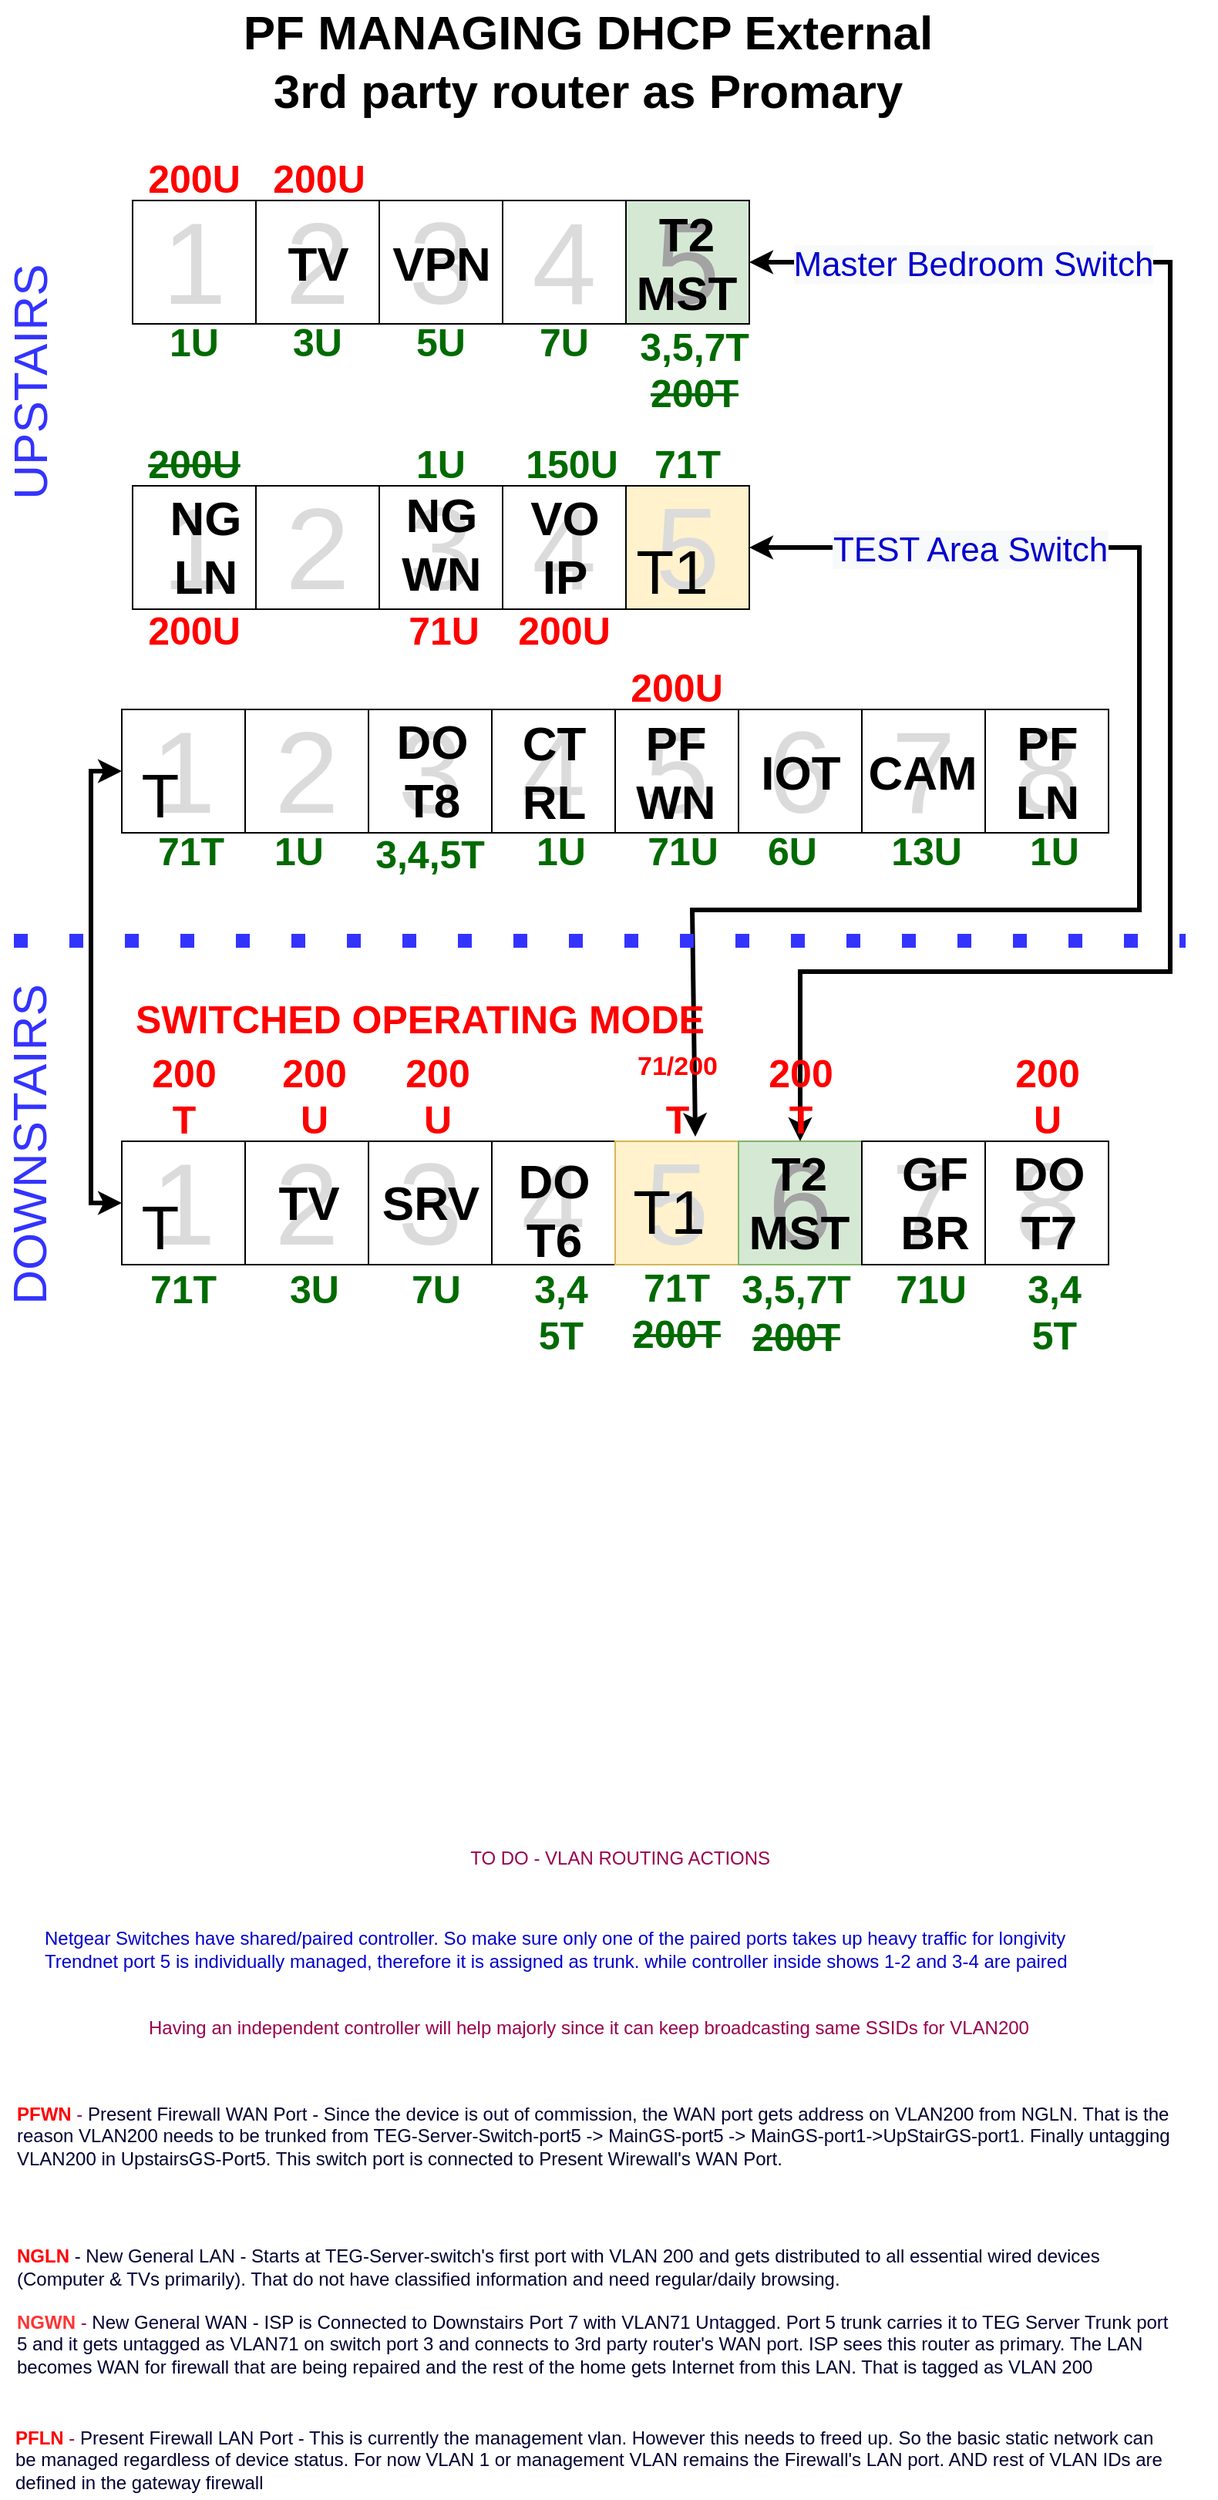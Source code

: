 <mxfile version="20.2.3" type="device" pages="5"><diagram id="xKDOTOHCXyeLCO8dlfEu" name="Emergency"><mxGraphModel dx="694" dy="1029" grid="1" gridSize="10" guides="1" tooltips="1" connect="1" arrows="1" fold="1" page="1" pageScale="1" pageWidth="850" pageHeight="1100" math="0" shadow="0"><root><mxCell id="0"/><mxCell id="1" parent="0"/><mxCell id="pMn9cYSoFD1MMbpWp7d3-1" value="1" style="rounded=0;whiteSpace=wrap;html=1;fontColor=#DBDBDB;fontSize=75;" vertex="1" parent="1"><mxGeometry x="110" y="490" width="80" height="80" as="geometry"/></mxCell><mxCell id="pMn9cYSoFD1MMbpWp7d3-2" value="2" style="rounded=0;whiteSpace=wrap;html=1;fontSize=75;fontColor=#DBDBDB;" vertex="1" parent="1"><mxGeometry x="190" y="490" width="80" height="80" as="geometry"/></mxCell><mxCell id="pMn9cYSoFD1MMbpWp7d3-3" value="3" style="rounded=0;whiteSpace=wrap;html=1;fontSize=75;fontColor=#DBDBDB;" vertex="1" parent="1"><mxGeometry x="270" y="490" width="80" height="80" as="geometry"/></mxCell><mxCell id="pMn9cYSoFD1MMbpWp7d3-4" value="4" style="rounded=0;whiteSpace=wrap;html=1;fontSize=75;fontColor=#DBDBDB;" vertex="1" parent="1"><mxGeometry x="350" y="490" width="80" height="80" as="geometry"/></mxCell><mxCell id="pMn9cYSoFD1MMbpWp7d3-5" value="5" style="rounded=0;whiteSpace=wrap;html=1;fontSize=75;fontColor=#DBDBDB;" vertex="1" parent="1"><mxGeometry x="430" y="490" width="80" height="80" as="geometry"/></mxCell><mxCell id="pMn9cYSoFD1MMbpWp7d3-6" value="6" style="rounded=0;whiteSpace=wrap;html=1;fontSize=75;fontColor=#DBDBDB;" vertex="1" parent="1"><mxGeometry x="510" y="490" width="80" height="80" as="geometry"/></mxCell><mxCell id="pMn9cYSoFD1MMbpWp7d3-7" value="7" style="rounded=0;whiteSpace=wrap;html=1;fontSize=75;fontColor=#DBDBDB;" vertex="1" parent="1"><mxGeometry x="590" y="490" width="80" height="80" as="geometry"/></mxCell><mxCell id="pMn9cYSoFD1MMbpWp7d3-8" value="8" style="rounded=0;whiteSpace=wrap;html=1;fontSize=75;fontColor=#DBDBDB;" vertex="1" parent="1"><mxGeometry x="670" y="490" width="80" height="80" as="geometry"/></mxCell><mxCell id="pMn9cYSoFD1MMbpWp7d3-9" value="1" style="rounded=0;whiteSpace=wrap;html=1;fontColor=#DBDBDB;fontSize=75;" vertex="1" parent="1"><mxGeometry x="110" y="770" width="80" height="80" as="geometry"/></mxCell><mxCell id="pMn9cYSoFD1MMbpWp7d3-10" value="2" style="rounded=0;whiteSpace=wrap;html=1;fontSize=75;fontColor=#DBDBDB;" vertex="1" parent="1"><mxGeometry x="190" y="770" width="80" height="80" as="geometry"/></mxCell><mxCell id="pMn9cYSoFD1MMbpWp7d3-11" value="3" style="rounded=0;whiteSpace=wrap;html=1;fontSize=75;fontColor=#DBDBDB;" vertex="1" parent="1"><mxGeometry x="270" y="770" width="80" height="80" as="geometry"/></mxCell><mxCell id="pMn9cYSoFD1MMbpWp7d3-12" value="4" style="rounded=0;whiteSpace=wrap;html=1;fontSize=75;fontColor=#DBDBDB;" vertex="1" parent="1"><mxGeometry x="350" y="770" width="80" height="80" as="geometry"/></mxCell><mxCell id="pMn9cYSoFD1MMbpWp7d3-13" value="5" style="rounded=0;whiteSpace=wrap;html=1;fontSize=75;fillColor=#fff2cc;strokeColor=#d6b656;fontColor=#DBDBDB;" vertex="1" parent="1"><mxGeometry x="430" y="770" width="80" height="80" as="geometry"/></mxCell><mxCell id="pMn9cYSoFD1MMbpWp7d3-14" value="6" style="rounded=0;whiteSpace=wrap;html=1;fontSize=75;fillColor=#d5e8d4;strokeColor=#82b366;fontColor=#A3A3A3;" vertex="1" parent="1"><mxGeometry x="510" y="770" width="80" height="80" as="geometry"/></mxCell><mxCell id="pMn9cYSoFD1MMbpWp7d3-15" value="7" style="rounded=0;whiteSpace=wrap;html=1;fontSize=75;fontColor=#DBDBDB;" vertex="1" parent="1"><mxGeometry x="590" y="770" width="80" height="80" as="geometry"/></mxCell><mxCell id="pMn9cYSoFD1MMbpWp7d3-16" value="8" style="rounded=0;whiteSpace=wrap;html=1;fontSize=75;fontColor=#DBDBDB;" vertex="1" parent="1"><mxGeometry x="670" y="770" width="80" height="80" as="geometry"/></mxCell><mxCell id="pMn9cYSoFD1MMbpWp7d3-17" value="T" style="text;html=1;strokeColor=none;fillColor=none;align=center;verticalAlign=middle;whiteSpace=wrap;rounded=0;fontSize=40;fontColor=#000000;" vertex="1" parent="1"><mxGeometry x="120" y="530" width="30" height="30" as="geometry"/></mxCell><mxCell id="pMn9cYSoFD1MMbpWp7d3-18" value="T" style="text;html=1;strokeColor=none;fillColor=none;align=center;verticalAlign=middle;whiteSpace=wrap;rounded=0;fontSize=40;fontColor=#000000;" vertex="1" parent="1"><mxGeometry x="120" y="810" width="30" height="30" as="geometry"/></mxCell><mxCell id="pMn9cYSoFD1MMbpWp7d3-19" value="T1" style="text;html=1;strokeColor=none;fillColor=none;align=center;verticalAlign=middle;whiteSpace=wrap;rounded=0;fontSize=40;fontColor=#000000;" vertex="1" parent="1"><mxGeometry x="435" y="800" width="60" height="30" as="geometry"/></mxCell><mxCell id="pMn9cYSoFD1MMbpWp7d3-20" value="GF&lt;br style=&quot;font-size: 31px;&quot;&gt;BR" style="text;html=1;strokeColor=none;fillColor=none;align=center;verticalAlign=middle;whiteSpace=wrap;rounded=0;fontSize=31;fontColor=#000000;fontStyle=1" vertex="1" parent="1"><mxGeometry x="605" y="777.5" width="65" height="65" as="geometry"/></mxCell><mxCell id="pMn9cYSoFD1MMbpWp7d3-21" value="71T" style="text;html=1;strokeColor=none;fillColor=none;align=center;verticalAlign=middle;whiteSpace=wrap;rounded=0;fontSize=25;fontColor=#006A00;fontStyle=1" vertex="1" parent="1"><mxGeometry x="125" y="566" width="60" height="30" as="geometry"/></mxCell><mxCell id="pMn9cYSoFD1MMbpWp7d3-22" value="71U" style="text;html=1;strokeColor=none;fillColor=none;align=center;verticalAlign=middle;whiteSpace=wrap;rounded=0;fontSize=25;fontColor=#006A00;fontStyle=1" vertex="1" parent="1"><mxGeometry x="605" y="850" width="60" height="30" as="geometry"/></mxCell><mxCell id="pMn9cYSoFD1MMbpWp7d3-23" value="71U" style="text;html=1;strokeColor=none;fillColor=none;align=center;verticalAlign=middle;whiteSpace=wrap;rounded=0;fontSize=25;fontColor=#006A00;fontStyle=1" vertex="1" parent="1"><mxGeometry x="444" y="566" width="60" height="30" as="geometry"/></mxCell><mxCell id="pMn9cYSoFD1MMbpWp7d3-24" value="71T&lt;br style=&quot;font-size: 25px;&quot;&gt;&lt;strike style=&quot;font-size: 25px;&quot;&gt;200T&lt;/strike&gt;" style="text;html=1;strokeColor=none;fillColor=none;align=center;verticalAlign=middle;whiteSpace=wrap;rounded=0;fontSize=25;fontColor=#006A00;fontStyle=1" vertex="1" parent="1"><mxGeometry x="440" y="847" width="60" height="64" as="geometry"/></mxCell><mxCell id="pMn9cYSoFD1MMbpWp7d3-25" value="71T" style="text;html=1;strokeColor=none;fillColor=none;align=center;verticalAlign=middle;whiteSpace=wrap;rounded=0;fontSize=25;fontColor=#006A00;fontStyle=1" vertex="1" parent="1"><mxGeometry x="120" y="850" width="60" height="30" as="geometry"/></mxCell><mxCell id="pMn9cYSoFD1MMbpWp7d3-26" value="" style="endArrow=classic;startArrow=classic;html=1;rounded=0;fontSize=31;fontColor=#006A00;strokeColor=#000000;exitX=0;exitY=0.5;exitDx=0;exitDy=0;entryX=0;entryY=0.5;entryDx=0;entryDy=0;strokeWidth=3;" edge="1" parent="1" source="pMn9cYSoFD1MMbpWp7d3-9" target="pMn9cYSoFD1MMbpWp7d3-1"><mxGeometry width="50" height="50" relative="1" as="geometry"><mxPoint x="280" y="650" as="sourcePoint"/><mxPoint x="90" y="590" as="targetPoint"/><Array as="points"><mxPoint x="90" y="810"/><mxPoint x="90" y="530"/></Array></mxGeometry></mxCell><mxCell id="pMn9cYSoFD1MMbpWp7d3-27" value="" style="endArrow=classic;startArrow=classic;html=1;rounded=0;fontSize=31;fontColor=#006A00;strokeColor=#000000;strokeWidth=3;exitX=0.65;exitY=-0.037;exitDx=0;exitDy=0;exitPerimeter=0;entryX=1;entryY=0.5;entryDx=0;entryDy=0;" edge="1" parent="1" source="pMn9cYSoFD1MMbpWp7d3-13" target="pMn9cYSoFD1MMbpWp7d3-77"><mxGeometry width="50" height="50" relative="1" as="geometry"><mxPoint x="440" y="800" as="sourcePoint"/><mxPoint x="770" y="180" as="targetPoint"/><Array as="points"><mxPoint x="480" y="620"/><mxPoint x="770" y="620"/><mxPoint x="770" y="385"/></Array></mxGeometry></mxCell><mxCell id="pMn9cYSoFD1MMbpWp7d3-28" value="&lt;span style=&quot;color: rgb(0, 0, 204); font-size: 22px; text-align: left; background-color: rgb(248, 249, 250);&quot;&gt;TEST Area Switch&lt;/span&gt;" style="edgeLabel;html=1;align=center;verticalAlign=middle;resizable=0;points=[];fontSize=25;fontColor=#006A00;" vertex="1" connectable="0" parent="pMn9cYSoFD1MMbpWp7d3-27"><mxGeometry x="0.779" relative="1" as="geometry"><mxPoint x="41" as="offset"/></mxGeometry></mxCell><mxCell id="pMn9cYSoFD1MMbpWp7d3-29" value="PF&lt;br&gt;LN" style="text;html=1;strokeColor=none;fillColor=none;align=center;verticalAlign=middle;whiteSpace=wrap;rounded=0;fontSize=31;fontColor=#000000;fontStyle=1" vertex="1" parent="1"><mxGeometry x="677.5" y="498" width="65" height="65" as="geometry"/></mxCell><mxCell id="pMn9cYSoFD1MMbpWp7d3-30" value="PF&lt;br&gt;WN" style="text;html=1;strokeColor=none;fillColor=none;align=center;verticalAlign=middle;whiteSpace=wrap;rounded=0;fontSize=31;fontColor=#000000;fontStyle=1" vertex="1" parent="1"><mxGeometry x="436.5" y="498" width="65" height="65" as="geometry"/></mxCell><mxCell id="pMn9cYSoFD1MMbpWp7d3-31" value="1U" style="text;html=1;strokeColor=none;fillColor=none;align=center;verticalAlign=middle;whiteSpace=wrap;rounded=0;fontSize=25;fontColor=#006A00;fontStyle=1" vertex="1" parent="1"><mxGeometry x="685" y="566" width="60" height="30" as="geometry"/></mxCell><mxCell id="pMn9cYSoFD1MMbpWp7d3-32" value="CT&lt;br&gt;RL" style="text;html=1;strokeColor=none;fillColor=none;align=center;verticalAlign=middle;whiteSpace=wrap;rounded=0;fontSize=31;fontColor=#000000;fontStyle=1" vertex="1" parent="1"><mxGeometry x="357.5" y="498" width="65" height="65" as="geometry"/></mxCell><mxCell id="pMn9cYSoFD1MMbpWp7d3-33" value="DO&lt;br&gt;T8" style="text;html=1;strokeColor=none;fillColor=none;align=center;verticalAlign=middle;whiteSpace=wrap;rounded=0;fontSize=31;fontColor=#000000;fontStyle=1" vertex="1" parent="1"><mxGeometry x="278.5" y="497" width="65" height="65" as="geometry"/></mxCell><mxCell id="pMn9cYSoFD1MMbpWp7d3-34" value="DO&lt;br&gt;T7" style="text;html=1;strokeColor=none;fillColor=none;align=center;verticalAlign=middle;whiteSpace=wrap;rounded=0;fontSize=31;fontColor=#000000;fontStyle=1" vertex="1" parent="1"><mxGeometry x="678.5" y="777" width="65" height="65" as="geometry"/></mxCell><mxCell id="pMn9cYSoFD1MMbpWp7d3-35" value="IOT" style="text;html=1;strokeColor=none;fillColor=none;align=center;verticalAlign=middle;whiteSpace=wrap;rounded=0;fontSize=31;fontColor=#000000;fontStyle=1" vertex="1" parent="1"><mxGeometry x="517.5" y="498" width="65" height="65" as="geometry"/></mxCell><mxCell id="pMn9cYSoFD1MMbpWp7d3-36" value="CAM" style="text;html=1;strokeColor=none;fillColor=none;align=center;verticalAlign=middle;whiteSpace=wrap;rounded=0;fontSize=31;fontColor=#000000;fontStyle=1" vertex="1" parent="1"><mxGeometry x="596.5" y="498" width="65" height="65" as="geometry"/></mxCell><mxCell id="pMn9cYSoFD1MMbpWp7d3-37" value="3,4,5T" style="text;html=1;strokeColor=none;fillColor=none;align=center;verticalAlign=middle;whiteSpace=wrap;rounded=0;fontSize=25;fontColor=#006A00;fontStyle=1" vertex="1" parent="1"><mxGeometry x="270" y="566" width="80" height="34" as="geometry"/></mxCell><mxCell id="pMn9cYSoFD1MMbpWp7d3-38" value="1U" style="text;html=1;strokeColor=none;fillColor=none;align=center;verticalAlign=middle;whiteSpace=wrap;rounded=0;fontSize=25;fontColor=#006A00;fontStyle=1" vertex="1" parent="1"><mxGeometry x="365" y="566" width="60" height="30" as="geometry"/></mxCell><mxCell id="pMn9cYSoFD1MMbpWp7d3-39" value="6U" style="text;html=1;strokeColor=none;fillColor=none;align=center;verticalAlign=middle;whiteSpace=wrap;rounded=0;fontSize=25;fontColor=#006A00;fontStyle=1" vertex="1" parent="1"><mxGeometry x="515" y="566" width="60" height="30" as="geometry"/></mxCell><mxCell id="pMn9cYSoFD1MMbpWp7d3-40" value="13U" style="text;html=1;strokeColor=none;fillColor=none;align=center;verticalAlign=middle;whiteSpace=wrap;rounded=0;fontSize=25;fontColor=#006A00;fontStyle=1" vertex="1" parent="1"><mxGeometry x="602" y="566" width="60" height="30" as="geometry"/></mxCell><mxCell id="pMn9cYSoFD1MMbpWp7d3-41" value="TV" style="text;html=1;strokeColor=none;fillColor=none;align=center;verticalAlign=middle;whiteSpace=wrap;rounded=0;fontSize=31;fontColor=#000000;fontStyle=1" vertex="1" parent="1"><mxGeometry x="198.5" y="777" width="65" height="65" as="geometry"/></mxCell><mxCell id="pMn9cYSoFD1MMbpWp7d3-42" value="SRV" style="text;html=1;strokeColor=none;fillColor=none;align=center;verticalAlign=middle;whiteSpace=wrap;rounded=0;fontSize=31;fontColor=#000000;fontStyle=1" vertex="1" parent="1"><mxGeometry x="277.5" y="777.5" width="65" height="65" as="geometry"/></mxCell><mxCell id="pMn9cYSoFD1MMbpWp7d3-43" value="DO&lt;br&gt;T6" style="text;html=1;strokeColor=none;fillColor=none;align=center;verticalAlign=middle;whiteSpace=wrap;rounded=0;fontSize=31;fontColor=#000000;fontStyle=1" vertex="1" parent="1"><mxGeometry x="357.5" y="782.5" width="65" height="65" as="geometry"/></mxCell><mxCell id="pMn9cYSoFD1MMbpWp7d3-44" value="3,4&lt;br style=&quot;font-size: 25px;&quot;&gt;5T" style="text;html=1;strokeColor=none;fillColor=none;align=center;verticalAlign=middle;whiteSpace=wrap;rounded=0;fontSize=25;fontColor=#006A00;fontStyle=1" vertex="1" parent="1"><mxGeometry x="370" y="850" width="50" height="60" as="geometry"/></mxCell><mxCell id="pMn9cYSoFD1MMbpWp7d3-45" value="&lt;font color=&quot;#006a00&quot;&gt;3U&lt;/font&gt;" style="text;html=1;strokeColor=none;fillColor=none;align=center;verticalAlign=middle;whiteSpace=wrap;rounded=0;fontSize=25;fontColor=#000033;fontStyle=1" vertex="1" parent="1"><mxGeometry x="205" y="850" width="60" height="30" as="geometry"/></mxCell><mxCell id="pMn9cYSoFD1MMbpWp7d3-46" value="7U" style="text;html=1;strokeColor=none;fillColor=none;align=center;verticalAlign=middle;whiteSpace=wrap;rounded=0;fontSize=25;fontColor=#006A00;fontStyle=1" vertex="1" parent="1"><mxGeometry x="283.5" y="850" width="60" height="30" as="geometry"/></mxCell><mxCell id="pMn9cYSoFD1MMbpWp7d3-47" value="200&lt;br style=&quot;font-size: 25px;&quot;&gt;U" style="text;html=1;strokeColor=none;fillColor=none;align=center;verticalAlign=middle;whiteSpace=wrap;rounded=0;fontSize=25;fontColor=#FF0000;fontStyle=1" vertex="1" parent="1"><mxGeometry x="209.25" y="710" width="51.5" height="60" as="geometry"/></mxCell><mxCell id="pMn9cYSoFD1MMbpWp7d3-48" value="200&lt;br style=&quot;font-size: 25px;&quot;&gt;U" style="text;html=1;strokeColor=none;fillColor=none;align=center;verticalAlign=middle;whiteSpace=wrap;rounded=0;fontSize=25;fontColor=#FF0000;fontStyle=1" vertex="1" parent="1"><mxGeometry x="685.63" y="710" width="48.75" height="60" as="geometry"/></mxCell><mxCell id="pMn9cYSoFD1MMbpWp7d3-49" value="200&lt;br style=&quot;font-size: 25px;&quot;&gt;U" style="text;html=1;strokeColor=none;fillColor=none;align=center;verticalAlign=middle;whiteSpace=wrap;rounded=0;fontSize=25;fontColor=#FF0000;fontStyle=1" vertex="1" parent="1"><mxGeometry x="289.25" y="710" width="51.5" height="60" as="geometry"/></mxCell><mxCell id="pMn9cYSoFD1MMbpWp7d3-50" value="200U" style="text;html=1;strokeColor=none;fillColor=none;align=center;verticalAlign=middle;whiteSpace=wrap;rounded=0;fontSize=25;fontColor=#FF0000;fontStyle=1" vertex="1" parent="1"><mxGeometry x="430" y="460" width="80" height="30" as="geometry"/></mxCell><mxCell id="pMn9cYSoFD1MMbpWp7d3-51" value="&lt;font style=&quot;font-size: 17px;&quot;&gt;71/200&lt;/font&gt;&lt;br&gt;&lt;font style=&quot;font-size: 25px;&quot;&gt;T&lt;/font&gt;" style="text;html=1;strokeColor=none;fillColor=none;align=center;verticalAlign=middle;whiteSpace=wrap;rounded=0;fontSize=31;fontColor=#FF0000;fontStyle=1" vertex="1" parent="1"><mxGeometry x="445.63" y="710" width="48.75" height="50" as="geometry"/></mxCell><mxCell id="pMn9cYSoFD1MMbpWp7d3-52" value="PF MANAGING DHCP External 3rd party router as Promary" style="text;html=1;strokeColor=none;fillColor=none;align=center;verticalAlign=middle;whiteSpace=wrap;rounded=0;fontSize=31;fontColor=#000000;fontStyle=1" vertex="1" parent="1"><mxGeometry x="170" y="30" width="485" height="80" as="geometry"/></mxCell><mxCell id="pMn9cYSoFD1MMbpWp7d3-54" value="SWITCHED OPERATING MODE" style="text;html=1;strokeColor=none;fillColor=none;align=center;verticalAlign=middle;whiteSpace=wrap;rounded=0;fontSize=25;fontColor=#FF0000;fontStyle=1" vertex="1" parent="1"><mxGeometry x="115.5" y="670" width="374.5" height="40" as="geometry"/></mxCell><mxCell id="pMn9cYSoFD1MMbpWp7d3-55" value="" style="endArrow=none;dashed=1;html=1;dashPattern=1 3;strokeWidth=9;rounded=0;fontSize=31;fontColor=#FF0000;strokeColor=#3333FF;" edge="1" parent="1"><mxGeometry width="50" height="50" relative="1" as="geometry"><mxPoint x="40" y="640" as="sourcePoint"/><mxPoint x="800" y="640" as="targetPoint"/></mxGeometry></mxCell><mxCell id="pMn9cYSoFD1MMbpWp7d3-56" value="UPSTAIRS" style="text;html=1;strokeColor=none;fillColor=none;align=center;verticalAlign=middle;whiteSpace=wrap;rounded=0;fontSize=31;fontColor=#3333FF;rotation=-90;" vertex="1" parent="1"><mxGeometry x="-40" y="262.5" width="180" height="30" as="geometry"/></mxCell><mxCell id="pMn9cYSoFD1MMbpWp7d3-57" value="DOWNSTAIRS" style="text;html=1;strokeColor=none;fillColor=none;align=center;verticalAlign=middle;whiteSpace=wrap;rounded=0;fontSize=31;fontColor=#3333FF;rotation=-90;" vertex="1" parent="1"><mxGeometry x="-40" y="757" width="180" height="30" as="geometry"/></mxCell><mxCell id="pMn9cYSoFD1MMbpWp7d3-58" value="&lt;b style=&quot;&quot;&gt;&lt;font color=&quot;#ff0000&quot;&gt;PFWN&lt;/font&gt;&lt;/b&gt;&lt;font color=&quot;#99004d&quot;&gt; - &lt;/font&gt;&lt;font color=&quot;#000033&quot;&gt;Present Firewall WAN Port - Since the device is out of commission, the WAN port gets address on VLAN200 from NGLN. That is the reason VLAN200 needs to be trunked from TEG-Server-Switch-port5 -&amp;gt; MainGS-port5 -&amp;gt; MainGS-port1-&amp;gt;UpStairGS-port1. Finally untagging VLAN200 in UpstairsGS-Port5. This switch port is connected to Present Wirewall's WAN Port.&lt;/font&gt;" style="text;html=1;strokeColor=none;fillColor=none;align=left;verticalAlign=middle;whiteSpace=wrap;rounded=0;fontSize=12;fontColor=#3333FF;" vertex="1" parent="1"><mxGeometry x="40" y="1390" width="750" height="50" as="geometry"/></mxCell><mxCell id="pMn9cYSoFD1MMbpWp7d3-59" value="&lt;div style=&quot;text-align: left;&quot;&gt;&lt;b style=&quot;background-color: initial;&quot;&gt;&lt;font color=&quot;#ff0000&quot;&gt;PFLN&lt;/font&gt;&lt;/b&gt;&lt;font style=&quot;background-color: initial; text-align: left;&quot; color=&quot;#99004d&quot;&gt;&amp;nbsp;-&amp;nbsp;&lt;/font&gt;&lt;font style=&quot;background-color: initial; text-align: left;&quot; color=&quot;#000033&quot;&gt;Present Firewall LAN Port - This is currently the management vlan. However this needs to freed up. So the basic static network can be managed regardless of device status. For now VLAN 1 or management VLAN remains the Firewall's LAN port. AND rest of VLAN IDs are defined in the gateway firewall&lt;/font&gt;&lt;/div&gt;" style="text;html=1;strokeColor=none;fillColor=none;align=center;verticalAlign=middle;whiteSpace=wrap;rounded=0;fontSize=12;fontColor=#3333FF;" vertex="1" parent="1"><mxGeometry x="40" y="1600" width="750" height="50" as="geometry"/></mxCell><mxCell id="pMn9cYSoFD1MMbpWp7d3-60" value="&lt;div style=&quot;&quot;&gt;&lt;b style=&quot;background-color: initial;&quot;&gt;&lt;font color=&quot;#ff0000&quot;&gt;NGLN&lt;/font&gt;&lt;/b&gt;&lt;font style=&quot;background-color: initial;&quot; color=&quot;#000033&quot;&gt;&amp;nbsp;- New General LAN - Starts at TEG-Server-switch's first port with VLAN 200 and gets distributed to all essential wired devices (Computer &amp;amp; TVs primarily). That do not have classified information and need regular/daily browsing.&lt;/font&gt;&lt;/div&gt;" style="text;html=1;strokeColor=none;fillColor=none;align=left;verticalAlign=middle;whiteSpace=wrap;rounded=0;fontSize=12;fontColor=#3333FF;" vertex="1" parent="1"><mxGeometry x="40" y="1480" width="750" height="40" as="geometry"/></mxCell><mxCell id="pMn9cYSoFD1MMbpWp7d3-61" value="&lt;div style=&quot;&quot;&gt;&lt;/div&gt;&lt;b style=&quot;background-color: initial;&quot;&gt;&lt;font color=&quot;#ff3333&quot;&gt;NGWN&lt;/font&gt;&lt;/b&gt;&lt;font style=&quot;background-color: initial;&quot; color=&quot;#99004d&quot;&gt;&amp;nbsp;-&amp;nbsp;&lt;/font&gt;&lt;span style=&quot;color: rgb(0, 0, 51);&quot;&gt;New General WAN -&amp;nbsp;&lt;/span&gt;&lt;span style=&quot;background-color: initial; color: rgb(0, 0, 51);&quot;&gt;ISP is Connected to Downstairs Port 7 with VLAN71 Untagged. Port 5 trunk carries it to TEG Server Trunk port 5 and it gets untagged as VLAN71 on switch port 3 and connects to 3rd party router's WAN port. ISP sees this router as primary. The LAN becomes WAN for firewall that are being repaired and the rest of the home gets Internet from this LAN. That is tagged as VLAN 200&lt;/span&gt;&lt;span style=&quot;color: rgb(0, 0, 51);&quot;&gt;&lt;br&gt;&lt;/span&gt;" style="text;html=1;strokeColor=none;fillColor=none;align=left;verticalAlign=middle;whiteSpace=wrap;rounded=0;fontSize=12;fontColor=#3333FF;" vertex="1" parent="1"><mxGeometry x="40" y="1520" width="750" height="60" as="geometry"/></mxCell><mxCell id="pMn9cYSoFD1MMbpWp7d3-62" value="&lt;font color=&quot;#99004d&quot;&gt;TO DO - VLAN ROUTING ACTIONS&amp;nbsp;&lt;br&gt;&lt;/font&gt;" style="text;html=1;strokeColor=none;fillColor=none;align=center;verticalAlign=middle;whiteSpace=wrap;rounded=0;fontSize=12;fontColor=#3333FF;" vertex="1" parent="1"><mxGeometry x="160" y="1220" width="550" height="30" as="geometry"/></mxCell><mxCell id="pMn9cYSoFD1MMbpWp7d3-63" value="T2 MST" style="text;html=1;strokeColor=none;fillColor=none;align=center;verticalAlign=middle;whiteSpace=wrap;rounded=0;fontSize=31;fontColor=#000000;fontStyle=1" vertex="1" parent="1"><mxGeometry x="517" y="777.5" width="65" height="65" as="geometry"/></mxCell><mxCell id="pMn9cYSoFD1MMbpWp7d3-64" style="edgeStyle=orthogonalEdgeStyle;rounded=0;orthogonalLoop=1;jettySize=auto;html=1;fontColor=#BFBFBF;exitX=0.5;exitY=0;exitDx=0;exitDy=0;startArrow=classic;startFill=1;strokeWidth=3;entryX=1;entryY=0.5;entryDx=0;entryDy=0;" edge="1" parent="1" source="pMn9cYSoFD1MMbpWp7d3-14" target="pMn9cYSoFD1MMbpWp7d3-94"><mxGeometry relative="1" as="geometry"><mxPoint x="740" y="154" as="targetPoint"/><Array as="points"><mxPoint x="550" y="660"/><mxPoint x="790" y="660"/><mxPoint x="790" y="200"/></Array></mxGeometry></mxCell><mxCell id="pMn9cYSoFD1MMbpWp7d3-65" value="&lt;span style=&quot;color: rgb(0, 0, 204); font-size: 22px; text-align: left; background-color: rgb(248, 249, 250);&quot;&gt;Master Bedroom Switch&lt;/span&gt;" style="edgeLabel;html=1;align=center;verticalAlign=middle;resizable=0;points=[];fontSize=25;fontColor=#006A00;" vertex="1" connectable="0" parent="pMn9cYSoFD1MMbpWp7d3-64"><mxGeometry x="0.261" y="-2" relative="1" as="geometry"><mxPoint x="-130" y="-127" as="offset"/></mxGeometry></mxCell><mxCell id="pMn9cYSoFD1MMbpWp7d3-66" value="200&lt;br style=&quot;font-size: 25px;&quot;&gt;T" style="text;html=1;strokeColor=none;fillColor=none;align=center;verticalAlign=middle;whiteSpace=wrap;rounded=0;fontSize=25;fontColor=#FF0000;fontStyle=1" vertex="1" parent="1"><mxGeometry x="525.63" y="710" width="48.75" height="60" as="geometry"/></mxCell><mxCell id="pMn9cYSoFD1MMbpWp7d3-67" value="&lt;font color=&quot;#0000cc&quot;&gt;Netgear Switches have shared/paired controller. So make sure only one of the paired ports takes up heavy traffic for longivity&lt;br&gt;Trendnet port 5 is individually managed, therefore it is assigned as trunk. while controller inside shows 1-2 and 3-4 are paired&lt;/font&gt;" style="text;html=1;strokeColor=none;fillColor=none;align=left;verticalAlign=middle;whiteSpace=wrap;rounded=0;fontSize=12;fontColor=#3333FF;" vertex="1" parent="1"><mxGeometry x="58" y="1279" width="762" height="30" as="geometry"/></mxCell><mxCell id="pMn9cYSoFD1MMbpWp7d3-68" value="3,4&lt;br style=&quot;font-size: 25px;&quot;&gt;5T" style="text;html=1;strokeColor=none;fillColor=none;align=center;verticalAlign=middle;whiteSpace=wrap;rounded=0;fontSize=25;fontColor=#006A00;fontStyle=1" vertex="1" parent="1"><mxGeometry x="690" y="850" width="50" height="60" as="geometry"/></mxCell><mxCell id="pMn9cYSoFD1MMbpWp7d3-69" value="200&lt;br style=&quot;font-size: 25px;&quot;&gt;T" style="text;html=1;strokeColor=none;fillColor=none;align=center;verticalAlign=middle;whiteSpace=wrap;rounded=0;fontSize=25;fontColor=#FF0000;fontStyle=1" vertex="1" parent="1"><mxGeometry x="125.63" y="710" width="48.75" height="60" as="geometry"/></mxCell><mxCell id="pMn9cYSoFD1MMbpWp7d3-70" value="&lt;div style=&quot;&quot;&gt;&lt;span style=&quot;background-color: initial;&quot;&gt;3,5,7T&lt;font face=&quot;monospace&quot; color=&quot;#ba0000&quot;&gt;&lt;span style=&quot;font-weight: 400;&quot;&gt;&lt;br&gt;&lt;div style=&quot;&quot;&gt;&lt;strike style=&quot;background-color: initial; color: rgb(0, 106, 0); font-family: Helvetica; font-weight: bold;&quot;&gt;200T&lt;/strike&gt;&lt;/div&gt;&lt;/span&gt;&lt;/font&gt;&lt;/span&gt;&lt;/div&gt;" style="text;html=1;strokeColor=none;fillColor=none;align=center;verticalAlign=middle;whiteSpace=wrap;rounded=0;fontSize=25;fontColor=#006A00;fontStyle=1" vertex="1" parent="1"><mxGeometry x="512.5" y="851" width="68.5" height="60" as="geometry"/></mxCell><mxCell id="pMn9cYSoFD1MMbpWp7d3-71" value="1U" style="text;html=1;strokeColor=none;fillColor=none;align=center;verticalAlign=middle;whiteSpace=wrap;rounded=0;fontSize=25;fontColor=#006A00;fontStyle=1" vertex="1" parent="1"><mxGeometry x="195" y="566" width="60" height="30" as="geometry"/></mxCell><mxCell id="pMn9cYSoFD1MMbpWp7d3-72" value="" style="group" vertex="1" connectable="0" parent="1"><mxGeometry x="117" y="315" width="400" height="135" as="geometry"/></mxCell><mxCell id="pMn9cYSoFD1MMbpWp7d3-73" value="1" style="rounded=0;whiteSpace=wrap;html=1;fontColor=#DBDBDB;fontSize=75;" vertex="1" parent="pMn9cYSoFD1MMbpWp7d3-72"><mxGeometry y="30" width="80" height="80" as="geometry"/></mxCell><mxCell id="pMn9cYSoFD1MMbpWp7d3-74" value="2" style="rounded=0;whiteSpace=wrap;html=1;fontSize=75;fontColor=#DBDBDB;" vertex="1" parent="pMn9cYSoFD1MMbpWp7d3-72"><mxGeometry x="80" y="30" width="80" height="80" as="geometry"/></mxCell><mxCell id="pMn9cYSoFD1MMbpWp7d3-75" value="3" style="rounded=0;whiteSpace=wrap;html=1;fontSize=75;fontColor=#DBDBDB;" vertex="1" parent="pMn9cYSoFD1MMbpWp7d3-72"><mxGeometry x="160" y="30" width="80" height="80" as="geometry"/></mxCell><mxCell id="pMn9cYSoFD1MMbpWp7d3-76" value="4" style="rounded=0;whiteSpace=wrap;html=1;fontSize=75;fontColor=#DBDBDB;" vertex="1" parent="pMn9cYSoFD1MMbpWp7d3-72"><mxGeometry x="240" y="30" width="80" height="80" as="geometry"/></mxCell><mxCell id="pMn9cYSoFD1MMbpWp7d3-77" value="5" style="rounded=0;whiteSpace=wrap;html=1;fontSize=75;fontColor=#DBDBDB;fillColor=#FFF2CC;" vertex="1" parent="pMn9cYSoFD1MMbpWp7d3-72"><mxGeometry x="320" y="30" width="80" height="80" as="geometry"/></mxCell><mxCell id="pMn9cYSoFD1MMbpWp7d3-78" value="T1" style="text;html=1;strokeColor=none;fillColor=none;align=center;verticalAlign=middle;whiteSpace=wrap;rounded=0;fontSize=40;fontColor=#000000;" vertex="1" parent="pMn9cYSoFD1MMbpWp7d3-72"><mxGeometry x="330" y="70" width="40" height="30" as="geometry"/></mxCell><mxCell id="pMn9cYSoFD1MMbpWp7d3-79" value="71T" style="text;html=1;strokeColor=none;fillColor=none;align=center;verticalAlign=middle;whiteSpace=wrap;rounded=0;fontSize=25;fontColor=#006A00;fontStyle=1" vertex="1" parent="pMn9cYSoFD1MMbpWp7d3-72"><mxGeometry x="330" width="60" height="30" as="geometry"/></mxCell><mxCell id="pMn9cYSoFD1MMbpWp7d3-80" value="NG&lt;br&gt;LN" style="text;html=1;strokeColor=none;fillColor=none;align=center;verticalAlign=middle;whiteSpace=wrap;rounded=0;fontSize=31;fontColor=#000000;fontStyle=1" vertex="1" parent="pMn9cYSoFD1MMbpWp7d3-72"><mxGeometry x="15" y="37.5" width="65" height="65" as="geometry"/></mxCell><mxCell id="pMn9cYSoFD1MMbpWp7d3-81" value="NG&lt;br&gt;WN" style="text;html=1;strokeColor=none;fillColor=none;align=center;verticalAlign=middle;whiteSpace=wrap;rounded=0;fontSize=31;fontColor=#000000;fontStyle=1" vertex="1" parent="pMn9cYSoFD1MMbpWp7d3-72"><mxGeometry x="167.5" y="35" width="65" height="65" as="geometry"/></mxCell><mxCell id="pMn9cYSoFD1MMbpWp7d3-82" value="1U" style="text;html=1;strokeColor=none;fillColor=none;align=center;verticalAlign=middle;whiteSpace=wrap;rounded=0;fontSize=25;fontColor=#006A00;fontStyle=1" vertex="1" parent="pMn9cYSoFD1MMbpWp7d3-72"><mxGeometry x="170" width="60" height="30" as="geometry"/></mxCell><mxCell id="pMn9cYSoFD1MMbpWp7d3-83" value="&lt;strike&gt;200U&lt;/strike&gt;" style="text;html=1;strokeColor=none;fillColor=none;align=center;verticalAlign=middle;whiteSpace=wrap;rounded=0;fontSize=25;fontColor=#006A00;fontStyle=1" vertex="1" parent="pMn9cYSoFD1MMbpWp7d3-72"><mxGeometry width="80" height="30" as="geometry"/></mxCell><mxCell id="pMn9cYSoFD1MMbpWp7d3-84" value="&lt;font color=&quot;#ff0000&quot; style=&quot;font-size: 25px;&quot;&gt;71U&lt;/font&gt;" style="text;html=1;strokeColor=none;fillColor=none;align=center;verticalAlign=middle;whiteSpace=wrap;rounded=0;fontSize=25;fontColor=#006A00;fontStyle=1" vertex="1" parent="pMn9cYSoFD1MMbpWp7d3-72"><mxGeometry x="172" y="111" width="60" height="24" as="geometry"/></mxCell><mxCell id="pMn9cYSoFD1MMbpWp7d3-85" value="VO&lt;br&gt;IP" style="text;html=1;strokeColor=none;fillColor=none;align=center;verticalAlign=middle;whiteSpace=wrap;rounded=0;fontSize=31;fontColor=#000000;fontStyle=1" vertex="1" parent="pMn9cYSoFD1MMbpWp7d3-72"><mxGeometry x="247.5" y="37.5" width="65" height="65" as="geometry"/></mxCell><mxCell id="pMn9cYSoFD1MMbpWp7d3-86" value="150U" style="text;html=1;strokeColor=none;fillColor=none;align=center;verticalAlign=middle;whiteSpace=wrap;rounded=0;fontSize=25;fontColor=#006A00;fontStyle=1" vertex="1" parent="pMn9cYSoFD1MMbpWp7d3-72"><mxGeometry x="240" width="90" height="30" as="geometry"/></mxCell><mxCell id="pMn9cYSoFD1MMbpWp7d3-87" value="200U" style="text;html=1;strokeColor=none;fillColor=none;align=center;verticalAlign=middle;whiteSpace=wrap;rounded=0;fontSize=25;fontColor=#FF0000;fontStyle=1" vertex="1" parent="pMn9cYSoFD1MMbpWp7d3-72"><mxGeometry x="240" y="111" width="80" height="24" as="geometry"/></mxCell><mxCell id="pMn9cYSoFD1MMbpWp7d3-88" value="200U" style="text;html=1;strokeColor=none;fillColor=none;align=center;verticalAlign=middle;whiteSpace=wrap;rounded=0;fontSize=25;fontColor=#FF0000;fontStyle=1" vertex="1" parent="pMn9cYSoFD1MMbpWp7d3-72"><mxGeometry y="111" width="80" height="24" as="geometry"/></mxCell><mxCell id="pMn9cYSoFD1MMbpWp7d3-89" value="" style="group" vertex="1" connectable="0" parent="1"><mxGeometry x="117" y="130" width="409" height="169" as="geometry"/></mxCell><mxCell id="pMn9cYSoFD1MMbpWp7d3-90" value="1" style="rounded=0;whiteSpace=wrap;html=1;fontColor=#DBDBDB;fontSize=75;" vertex="1" parent="pMn9cYSoFD1MMbpWp7d3-89"><mxGeometry y="30" width="80" height="80" as="geometry"/></mxCell><mxCell id="pMn9cYSoFD1MMbpWp7d3-91" value="2" style="rounded=0;whiteSpace=wrap;html=1;fontSize=75;fontColor=#DBDBDB;" vertex="1" parent="pMn9cYSoFD1MMbpWp7d3-89"><mxGeometry x="80" y="30" width="80" height="80" as="geometry"/></mxCell><mxCell id="pMn9cYSoFD1MMbpWp7d3-92" value="3" style="rounded=0;whiteSpace=wrap;html=1;fontSize=75;fontColor=#DBDBDB;" vertex="1" parent="pMn9cYSoFD1MMbpWp7d3-89"><mxGeometry x="160" y="30" width="80" height="80" as="geometry"/></mxCell><mxCell id="pMn9cYSoFD1MMbpWp7d3-93" value="4" style="rounded=0;whiteSpace=wrap;html=1;fontSize=75;fontColor=#DBDBDB;" vertex="1" parent="pMn9cYSoFD1MMbpWp7d3-89"><mxGeometry x="240" y="30" width="80" height="80" as="geometry"/></mxCell><mxCell id="pMn9cYSoFD1MMbpWp7d3-94" value="5" style="rounded=0;whiteSpace=wrap;html=1;fontSize=75;fontColor=#A3A3A3;fillColor=#D5E8D4;" vertex="1" parent="pMn9cYSoFD1MMbpWp7d3-89"><mxGeometry x="320" y="30" width="80" height="80" as="geometry"/></mxCell><mxCell id="pMn9cYSoFD1MMbpWp7d3-95" value="7U" style="text;html=1;strokeColor=none;fillColor=none;align=center;verticalAlign=middle;whiteSpace=wrap;rounded=0;fontSize=25;fontColor=#006A00;fontStyle=1" vertex="1" parent="pMn9cYSoFD1MMbpWp7d3-89"><mxGeometry x="240" y="106" width="80" height="30" as="geometry"/></mxCell><mxCell id="pMn9cYSoFD1MMbpWp7d3-96" value="5U" style="text;html=1;strokeColor=none;fillColor=none;align=center;verticalAlign=middle;whiteSpace=wrap;rounded=0;fontSize=25;fontColor=#006A00;fontStyle=1" vertex="1" parent="pMn9cYSoFD1MMbpWp7d3-89"><mxGeometry x="160" y="104" width="80" height="33" as="geometry"/></mxCell><mxCell id="pMn9cYSoFD1MMbpWp7d3-97" value="1U" style="text;html=1;strokeColor=none;fillColor=none;align=center;verticalAlign=middle;whiteSpace=wrap;rounded=0;fontSize=25;fontColor=#006A00;fontStyle=1" vertex="1" parent="pMn9cYSoFD1MMbpWp7d3-89"><mxGeometry y="104" width="80" height="33" as="geometry"/></mxCell><mxCell id="pMn9cYSoFD1MMbpWp7d3-98" value="T2 MST" style="text;html=1;strokeColor=none;fillColor=none;align=center;verticalAlign=middle;whiteSpace=wrap;rounded=0;fontSize=31;fontColor=#000000;fontStyle=1" vertex="1" parent="pMn9cYSoFD1MMbpWp7d3-89"><mxGeometry x="327" y="38.5" width="65" height="65" as="geometry"/></mxCell><mxCell id="pMn9cYSoFD1MMbpWp7d3-99" value="&lt;div style=&quot;font-size: 25px;&quot;&gt;&lt;span style=&quot;background-color: initial; font-size: 25px;&quot;&gt;&lt;font style=&quot;font-size: 25px;&quot;&gt;3,5,7T&lt;/font&gt;&lt;/span&gt;&lt;/div&gt;&lt;div style=&quot;font-size: 25px;&quot;&gt;&lt;span style=&quot;text-decoration-line: line-through; background-color: initial; font-size: 25px;&quot;&gt;&lt;font style=&quot;font-size: 25px;&quot;&gt;200T&lt;/font&gt;&lt;/span&gt;&lt;/div&gt;" style="text;html=1;strokeColor=none;fillColor=none;align=center;verticalAlign=middle;whiteSpace=wrap;rounded=0;fontSize=25;fontColor=#006A00;fontStyle=1" vertex="1" parent="pMn9cYSoFD1MMbpWp7d3-89"><mxGeometry x="320" y="109" width="89" height="60" as="geometry"/></mxCell><mxCell id="pMn9cYSoFD1MMbpWp7d3-100" value="3U" style="text;html=1;strokeColor=none;fillColor=none;align=center;verticalAlign=middle;whiteSpace=wrap;rounded=0;fontSize=25;fontColor=#006A00;fontStyle=1" vertex="1" parent="pMn9cYSoFD1MMbpWp7d3-89"><mxGeometry x="80" y="104" width="80" height="33" as="geometry"/></mxCell><mxCell id="pMn9cYSoFD1MMbpWp7d3-101" value="TV" style="text;html=1;strokeColor=none;fillColor=none;align=center;verticalAlign=middle;whiteSpace=wrap;rounded=0;fontSize=31;fontColor=#000000;fontStyle=1" vertex="1" parent="pMn9cYSoFD1MMbpWp7d3-89"><mxGeometry x="88" y="38.5" width="65" height="65" as="geometry"/></mxCell><mxCell id="pMn9cYSoFD1MMbpWp7d3-102" value="VPN" style="text;html=1;strokeColor=none;fillColor=none;align=center;verticalAlign=middle;whiteSpace=wrap;rounded=0;fontSize=31;fontColor=#000000;fontStyle=1" vertex="1" parent="pMn9cYSoFD1MMbpWp7d3-89"><mxGeometry x="168" y="38.5" width="65" height="65" as="geometry"/></mxCell><mxCell id="pMn9cYSoFD1MMbpWp7d3-103" value="200U" style="text;html=1;strokeColor=none;fillColor=none;align=center;verticalAlign=middle;whiteSpace=wrap;rounded=0;fontSize=25;fontColor=#FF0000;fontStyle=1" vertex="1" parent="pMn9cYSoFD1MMbpWp7d3-89"><mxGeometry width="80" height="30" as="geometry"/></mxCell><mxCell id="pMn9cYSoFD1MMbpWp7d3-104" value="200U" style="text;html=1;strokeColor=none;fillColor=none;align=center;verticalAlign=middle;whiteSpace=wrap;rounded=0;fontSize=25;fontColor=#FF0000;fontStyle=1" vertex="1" parent="pMn9cYSoFD1MMbpWp7d3-89"><mxGeometry x="80.5" width="80" height="30" as="geometry"/></mxCell><mxCell id="pMn9cYSoFD1MMbpWp7d3-106" value="&lt;font color=&quot;#99004d&quot; style=&quot;font-size: 12px;&quot;&gt;Having an independent controller will help majorly since it can keep broadcasting same SSIDs for VLAN200&lt;/font&gt;" style="text;html=1;strokeColor=none;fillColor=none;align=center;verticalAlign=middle;whiteSpace=wrap;rounded=0;fontSize=12;fontColor=#3333FF;" vertex="1" parent="1"><mxGeometry x="122.5" y="1330" width="580" height="30" as="geometry"/></mxCell></root></mxGraphModel></diagram><diagram id="3YaMWHeft5WgF_0e0TNH" name="Repair"><mxGraphModel dx="694" dy="1029" grid="1" gridSize="10" guides="1" tooltips="1" connect="1" arrows="1" fold="1" page="1" pageScale="1" pageWidth="850" pageHeight="1100" math="0" shadow="0"><root><mxCell id="0"/><mxCell id="1" parent="0"/><mxCell id="wcr0hSfVV2Ai3jVqeC0i-22" value="1" style="rounded=0;whiteSpace=wrap;html=1;fontColor=#DBDBDB;fontSize=75;" parent="1" vertex="1"><mxGeometry x="110" y="490" width="80" height="80" as="geometry"/></mxCell><mxCell id="wcr0hSfVV2Ai3jVqeC0i-23" value="2" style="rounded=0;whiteSpace=wrap;html=1;fontSize=75;fontColor=#DBDBDB;" parent="1" vertex="1"><mxGeometry x="190" y="490" width="80" height="80" as="geometry"/></mxCell><mxCell id="wcr0hSfVV2Ai3jVqeC0i-24" value="3" style="rounded=0;whiteSpace=wrap;html=1;fontSize=75;fontColor=#DBDBDB;" parent="1" vertex="1"><mxGeometry x="270" y="490" width="80" height="80" as="geometry"/></mxCell><mxCell id="wcr0hSfVV2Ai3jVqeC0i-25" value="4" style="rounded=0;whiteSpace=wrap;html=1;fontSize=75;fontColor=#DBDBDB;" parent="1" vertex="1"><mxGeometry x="350" y="490" width="80" height="80" as="geometry"/></mxCell><mxCell id="wcr0hSfVV2Ai3jVqeC0i-26" value="5" style="rounded=0;whiteSpace=wrap;html=1;fontSize=75;fontColor=#DBDBDB;" parent="1" vertex="1"><mxGeometry x="430" y="490" width="80" height="80" as="geometry"/></mxCell><mxCell id="wcr0hSfVV2Ai3jVqeC0i-32" value="6" style="rounded=0;whiteSpace=wrap;html=1;fontSize=75;fontColor=#DBDBDB;" parent="1" vertex="1"><mxGeometry x="510" y="490" width="80" height="80" as="geometry"/></mxCell><mxCell id="wcr0hSfVV2Ai3jVqeC0i-33" value="7" style="rounded=0;whiteSpace=wrap;html=1;fontSize=75;fontColor=#DBDBDB;" parent="1" vertex="1"><mxGeometry x="590" y="490" width="80" height="80" as="geometry"/></mxCell><mxCell id="wcr0hSfVV2Ai3jVqeC0i-34" value="8" style="rounded=0;whiteSpace=wrap;html=1;fontSize=75;fontColor=#DBDBDB;" parent="1" vertex="1"><mxGeometry x="670" y="490" width="80" height="80" as="geometry"/></mxCell><mxCell id="wcr0hSfVV2Ai3jVqeC0i-35" value="1" style="rounded=0;whiteSpace=wrap;html=1;fontColor=#DBDBDB;fontSize=75;" parent="1" vertex="1"><mxGeometry x="110" y="770" width="80" height="80" as="geometry"/></mxCell><mxCell id="wcr0hSfVV2Ai3jVqeC0i-36" value="2" style="rounded=0;whiteSpace=wrap;html=1;fontSize=75;fontColor=#DBDBDB;" parent="1" vertex="1"><mxGeometry x="190" y="770" width="80" height="80" as="geometry"/></mxCell><mxCell id="wcr0hSfVV2Ai3jVqeC0i-37" value="3" style="rounded=0;whiteSpace=wrap;html=1;fontSize=75;fontColor=#DBDBDB;" parent="1" vertex="1"><mxGeometry x="270" y="770" width="80" height="80" as="geometry"/></mxCell><mxCell id="wcr0hSfVV2Ai3jVqeC0i-38" value="4" style="rounded=0;whiteSpace=wrap;html=1;fontSize=75;fontColor=#DBDBDB;" parent="1" vertex="1"><mxGeometry x="350" y="770" width="80" height="80" as="geometry"/></mxCell><mxCell id="wcr0hSfVV2Ai3jVqeC0i-39" value="5" style="rounded=0;whiteSpace=wrap;html=1;fontSize=75;fillColor=#fff2cc;strokeColor=#d6b656;fontColor=#DBDBDB;" parent="1" vertex="1"><mxGeometry x="430" y="770" width="80" height="80" as="geometry"/></mxCell><mxCell id="wcr0hSfVV2Ai3jVqeC0i-40" value="6" style="rounded=0;whiteSpace=wrap;html=1;fontSize=75;fillColor=#d5e8d4;strokeColor=#82b366;fontColor=#A3A3A3;" parent="1" vertex="1"><mxGeometry x="510" y="770" width="80" height="80" as="geometry"/></mxCell><mxCell id="wcr0hSfVV2Ai3jVqeC0i-41" value="7" style="rounded=0;whiteSpace=wrap;html=1;fontSize=75;fontColor=#DBDBDB;" parent="1" vertex="1"><mxGeometry x="590" y="770" width="80" height="80" as="geometry"/></mxCell><mxCell id="wcr0hSfVV2Ai3jVqeC0i-42" value="8" style="rounded=0;whiteSpace=wrap;html=1;fontSize=75;fontColor=#DBDBDB;" parent="1" vertex="1"><mxGeometry x="670" y="770" width="80" height="80" as="geometry"/></mxCell><mxCell id="wcr0hSfVV2Ai3jVqeC0i-45" value="T" style="text;html=1;strokeColor=none;fillColor=none;align=center;verticalAlign=middle;whiteSpace=wrap;rounded=0;fontSize=40;fontColor=#000000;" parent="1" vertex="1"><mxGeometry x="120" y="530" width="30" height="30" as="geometry"/></mxCell><mxCell id="wcr0hSfVV2Ai3jVqeC0i-46" value="T" style="text;html=1;strokeColor=none;fillColor=none;align=center;verticalAlign=middle;whiteSpace=wrap;rounded=0;fontSize=40;fontColor=#000000;" parent="1" vertex="1"><mxGeometry x="120" y="810" width="30" height="30" as="geometry"/></mxCell><mxCell id="wcr0hSfVV2Ai3jVqeC0i-48" value="T1" style="text;html=1;strokeColor=none;fillColor=none;align=center;verticalAlign=middle;whiteSpace=wrap;rounded=0;fontSize=40;fontColor=#000000;" parent="1" vertex="1"><mxGeometry x="435" y="800" width="60" height="30" as="geometry"/></mxCell><mxCell id="wcr0hSfVV2Ai3jVqeC0i-49" value="GF&lt;br style=&quot;font-size: 31px;&quot;&gt;BR" style="text;html=1;strokeColor=none;fillColor=none;align=center;verticalAlign=middle;whiteSpace=wrap;rounded=0;fontSize=31;fontColor=#000000;fontStyle=1" parent="1" vertex="1"><mxGeometry x="605" y="777.5" width="65" height="65" as="geometry"/></mxCell><mxCell id="wcr0hSfVV2Ai3jVqeC0i-50" value="71T" style="text;html=1;strokeColor=none;fillColor=none;align=center;verticalAlign=middle;whiteSpace=wrap;rounded=0;fontSize=25;fontColor=#006A00;fontStyle=1" parent="1" vertex="1"><mxGeometry x="125" y="566" width="60" height="30" as="geometry"/></mxCell><mxCell id="wcr0hSfVV2Ai3jVqeC0i-51" value="71U" style="text;html=1;strokeColor=none;fillColor=none;align=center;verticalAlign=middle;whiteSpace=wrap;rounded=0;fontSize=25;fontColor=#006A00;fontStyle=1" parent="1" vertex="1"><mxGeometry x="605" y="850" width="60" height="30" as="geometry"/></mxCell><mxCell id="wcr0hSfVV2Ai3jVqeC0i-52" value="71U" style="text;html=1;strokeColor=none;fillColor=none;align=center;verticalAlign=middle;whiteSpace=wrap;rounded=0;fontSize=25;fontColor=#006A00;fontStyle=1" parent="1" vertex="1"><mxGeometry x="444" y="566" width="60" height="30" as="geometry"/></mxCell><mxCell id="wcr0hSfVV2Ai3jVqeC0i-53" value="71T&lt;br style=&quot;font-size: 25px;&quot;&gt;&lt;strike style=&quot;font-size: 25px;&quot;&gt;200T&lt;/strike&gt;" style="text;html=1;strokeColor=none;fillColor=none;align=center;verticalAlign=middle;whiteSpace=wrap;rounded=0;fontSize=25;fontColor=#006A00;fontStyle=1" parent="1" vertex="1"><mxGeometry x="440" y="847" width="60" height="64" as="geometry"/></mxCell><mxCell id="wcr0hSfVV2Ai3jVqeC0i-54" value="71T" style="text;html=1;strokeColor=none;fillColor=none;align=center;verticalAlign=middle;whiteSpace=wrap;rounded=0;fontSize=25;fontColor=#006A00;fontStyle=1" parent="1" vertex="1"><mxGeometry x="120" y="850" width="60" height="30" as="geometry"/></mxCell><mxCell id="wcr0hSfVV2Ai3jVqeC0i-55" value="" style="endArrow=classic;startArrow=classic;html=1;rounded=0;fontSize=31;fontColor=#006A00;strokeColor=#000000;exitX=0;exitY=0.5;exitDx=0;exitDy=0;entryX=0;entryY=0.5;entryDx=0;entryDy=0;strokeWidth=3;" parent="1" source="wcr0hSfVV2Ai3jVqeC0i-35" target="wcr0hSfVV2Ai3jVqeC0i-22" edge="1"><mxGeometry width="50" height="50" relative="1" as="geometry"><mxPoint x="280" y="650" as="sourcePoint"/><mxPoint x="90" y="590" as="targetPoint"/><Array as="points"><mxPoint x="90" y="810"/><mxPoint x="90" y="530"/></Array></mxGeometry></mxCell><mxCell id="wcr0hSfVV2Ai3jVqeC0i-56" value="" style="endArrow=classic;startArrow=classic;html=1;rounded=0;fontSize=31;fontColor=#006A00;strokeColor=#000000;strokeWidth=3;exitX=0.65;exitY=-0.037;exitDx=0;exitDy=0;exitPerimeter=0;entryX=1;entryY=0.5;entryDx=0;entryDy=0;" parent="1" source="wcr0hSfVV2Ai3jVqeC0i-39" target="wcr0hSfVV2Ai3jVqeC0i-5" edge="1"><mxGeometry width="50" height="50" relative="1" as="geometry"><mxPoint x="440" y="800" as="sourcePoint"/><mxPoint x="770" y="180" as="targetPoint"/><Array as="points"><mxPoint x="480" y="620"/><mxPoint x="770" y="620"/><mxPoint x="770" y="385"/></Array></mxGeometry></mxCell><mxCell id="D9k3gUdaO5MAZR2Mzg9o-13" value="&lt;span style=&quot;color: rgb(0, 0, 204); font-size: 22px; text-align: left; background-color: rgb(248, 249, 250);&quot;&gt;TEST Area Switch&lt;/span&gt;" style="edgeLabel;html=1;align=center;verticalAlign=middle;resizable=0;points=[];fontSize=25;fontColor=#006A00;" parent="wcr0hSfVV2Ai3jVqeC0i-56" vertex="1" connectable="0"><mxGeometry x="0.779" relative="1" as="geometry"><mxPoint x="41" as="offset"/></mxGeometry></mxCell><mxCell id="wcr0hSfVV2Ai3jVqeC0i-59" value="PF&lt;br&gt;LN" style="text;html=1;strokeColor=none;fillColor=none;align=center;verticalAlign=middle;whiteSpace=wrap;rounded=0;fontSize=31;fontColor=#000000;fontStyle=1" parent="1" vertex="1"><mxGeometry x="677.5" y="498" width="65" height="65" as="geometry"/></mxCell><mxCell id="wcr0hSfVV2Ai3jVqeC0i-60" value="PF&lt;br&gt;WN" style="text;html=1;strokeColor=none;fillColor=none;align=center;verticalAlign=middle;whiteSpace=wrap;rounded=0;fontSize=31;fontColor=#000000;fontStyle=1" parent="1" vertex="1"><mxGeometry x="436.5" y="498" width="65" height="65" as="geometry"/></mxCell><mxCell id="wcr0hSfVV2Ai3jVqeC0i-62" value="1U" style="text;html=1;strokeColor=none;fillColor=none;align=center;verticalAlign=middle;whiteSpace=wrap;rounded=0;fontSize=25;fontColor=#006A00;fontStyle=1" parent="1" vertex="1"><mxGeometry x="685" y="566" width="60" height="30" as="geometry"/></mxCell><mxCell id="wcr0hSfVV2Ai3jVqeC0i-65" value="CT&lt;br&gt;RL" style="text;html=1;strokeColor=none;fillColor=none;align=center;verticalAlign=middle;whiteSpace=wrap;rounded=0;fontSize=31;fontColor=#000000;fontStyle=1" parent="1" vertex="1"><mxGeometry x="357.5" y="498" width="65" height="65" as="geometry"/></mxCell><mxCell id="wcr0hSfVV2Ai3jVqeC0i-66" value="DO&lt;br&gt;T8" style="text;html=1;strokeColor=none;fillColor=none;align=center;verticalAlign=middle;whiteSpace=wrap;rounded=0;fontSize=31;fontColor=#000000;fontStyle=1" parent="1" vertex="1"><mxGeometry x="278.5" y="497" width="65" height="65" as="geometry"/></mxCell><mxCell id="wcr0hSfVV2Ai3jVqeC0i-67" value="DO&lt;br&gt;T7" style="text;html=1;strokeColor=none;fillColor=none;align=center;verticalAlign=middle;whiteSpace=wrap;rounded=0;fontSize=31;fontColor=#000000;fontStyle=1" parent="1" vertex="1"><mxGeometry x="678.5" y="777" width="65" height="65" as="geometry"/></mxCell><mxCell id="wcr0hSfVV2Ai3jVqeC0i-68" value="IOT" style="text;html=1;strokeColor=none;fillColor=none;align=center;verticalAlign=middle;whiteSpace=wrap;rounded=0;fontSize=31;fontColor=#000000;fontStyle=1" parent="1" vertex="1"><mxGeometry x="517.5" y="498" width="65" height="65" as="geometry"/></mxCell><mxCell id="wcr0hSfVV2Ai3jVqeC0i-69" value="CAM" style="text;html=1;strokeColor=none;fillColor=none;align=center;verticalAlign=middle;whiteSpace=wrap;rounded=0;fontSize=31;fontColor=#000000;fontStyle=1" parent="1" vertex="1"><mxGeometry x="596.5" y="498" width="65" height="65" as="geometry"/></mxCell><mxCell id="wcr0hSfVV2Ai3jVqeC0i-70" value="3,4,5T" style="text;html=1;strokeColor=none;fillColor=none;align=center;verticalAlign=middle;whiteSpace=wrap;rounded=0;fontSize=25;fontColor=#006A00;fontStyle=1" parent="1" vertex="1"><mxGeometry x="270" y="566" width="80" height="34" as="geometry"/></mxCell><mxCell id="wcr0hSfVV2Ai3jVqeC0i-71" value="1U" style="text;html=1;strokeColor=none;fillColor=none;align=center;verticalAlign=middle;whiteSpace=wrap;rounded=0;fontSize=25;fontColor=#006A00;fontStyle=1" parent="1" vertex="1"><mxGeometry x="365" y="566" width="60" height="30" as="geometry"/></mxCell><mxCell id="wcr0hSfVV2Ai3jVqeC0i-72" value="6U" style="text;html=1;strokeColor=none;fillColor=none;align=center;verticalAlign=middle;whiteSpace=wrap;rounded=0;fontSize=25;fontColor=#006A00;fontStyle=1" parent="1" vertex="1"><mxGeometry x="515" y="566" width="60" height="30" as="geometry"/></mxCell><mxCell id="wcr0hSfVV2Ai3jVqeC0i-73" value="13U" style="text;html=1;strokeColor=none;fillColor=none;align=center;verticalAlign=middle;whiteSpace=wrap;rounded=0;fontSize=25;fontColor=#006A00;fontStyle=1" parent="1" vertex="1"><mxGeometry x="602" y="566" width="60" height="30" as="geometry"/></mxCell><mxCell id="wcr0hSfVV2Ai3jVqeC0i-74" value="TV" style="text;html=1;strokeColor=none;fillColor=none;align=center;verticalAlign=middle;whiteSpace=wrap;rounded=0;fontSize=31;fontColor=#000000;fontStyle=1" parent="1" vertex="1"><mxGeometry x="198.5" y="777" width="65" height="65" as="geometry"/></mxCell><mxCell id="wcr0hSfVV2Ai3jVqeC0i-76" value="SRV" style="text;html=1;strokeColor=none;fillColor=none;align=center;verticalAlign=middle;whiteSpace=wrap;rounded=0;fontSize=31;fontColor=#000000;fontStyle=1" parent="1" vertex="1"><mxGeometry x="277.5" y="777.5" width="65" height="65" as="geometry"/></mxCell><mxCell id="wcr0hSfVV2Ai3jVqeC0i-77" value="DO&lt;br&gt;T6" style="text;html=1;strokeColor=none;fillColor=none;align=center;verticalAlign=middle;whiteSpace=wrap;rounded=0;fontSize=31;fontColor=#000000;fontStyle=1" parent="1" vertex="1"><mxGeometry x="357.5" y="782.5" width="65" height="65" as="geometry"/></mxCell><mxCell id="wcr0hSfVV2Ai3jVqeC0i-78" value="3,4&lt;br style=&quot;font-size: 25px;&quot;&gt;5T" style="text;html=1;strokeColor=none;fillColor=none;align=center;verticalAlign=middle;whiteSpace=wrap;rounded=0;fontSize=25;fontColor=#006A00;fontStyle=1" parent="1" vertex="1"><mxGeometry x="370" y="850" width="50" height="60" as="geometry"/></mxCell><mxCell id="wcr0hSfVV2Ai3jVqeC0i-80" value="&lt;font color=&quot;#006a00&quot;&gt;3U&lt;/font&gt;" style="text;html=1;strokeColor=none;fillColor=none;align=center;verticalAlign=middle;whiteSpace=wrap;rounded=0;fontSize=25;fontColor=#000033;fontStyle=1" parent="1" vertex="1"><mxGeometry x="205" y="850" width="60" height="30" as="geometry"/></mxCell><mxCell id="wcr0hSfVV2Ai3jVqeC0i-81" value="7U" style="text;html=1;strokeColor=none;fillColor=none;align=center;verticalAlign=middle;whiteSpace=wrap;rounded=0;fontSize=25;fontColor=#006A00;fontStyle=1" parent="1" vertex="1"><mxGeometry x="283.5" y="850" width="60" height="30" as="geometry"/></mxCell><mxCell id="wcr0hSfVV2Ai3jVqeC0i-89" value="200&lt;br style=&quot;font-size: 25px;&quot;&gt;U" style="text;html=1;strokeColor=none;fillColor=none;align=center;verticalAlign=middle;whiteSpace=wrap;rounded=0;fontSize=25;fontColor=#FF0000;fontStyle=1" parent="1" vertex="1"><mxGeometry x="209.25" y="710" width="51.5" height="60" as="geometry"/></mxCell><mxCell id="wcr0hSfVV2Ai3jVqeC0i-90" value="200&lt;br style=&quot;font-size: 25px;&quot;&gt;U" style="text;html=1;strokeColor=none;fillColor=none;align=center;verticalAlign=middle;whiteSpace=wrap;rounded=0;fontSize=25;fontColor=#FF0000;fontStyle=1" parent="1" vertex="1"><mxGeometry x="685.63" y="710" width="48.75" height="60" as="geometry"/></mxCell><mxCell id="wcr0hSfVV2Ai3jVqeC0i-91" value="200&lt;br style=&quot;font-size: 25px;&quot;&gt;U" style="text;html=1;strokeColor=none;fillColor=none;align=center;verticalAlign=middle;whiteSpace=wrap;rounded=0;fontSize=25;fontColor=#FF0000;fontStyle=1" parent="1" vertex="1"><mxGeometry x="289.25" y="710" width="51.5" height="60" as="geometry"/></mxCell><mxCell id="wcr0hSfVV2Ai3jVqeC0i-92" value="200U" style="text;html=1;strokeColor=none;fillColor=none;align=center;verticalAlign=middle;whiteSpace=wrap;rounded=0;fontSize=25;fontColor=#FF0000;fontStyle=1" parent="1" vertex="1"><mxGeometry x="430" y="460" width="80" height="30" as="geometry"/></mxCell><mxCell id="wcr0hSfVV2Ai3jVqeC0i-95" value="&lt;font style=&quot;font-size: 17px;&quot;&gt;71/200&lt;/font&gt;&lt;br&gt;&lt;font style=&quot;font-size: 25px;&quot;&gt;T&lt;/font&gt;" style="text;html=1;strokeColor=none;fillColor=none;align=center;verticalAlign=middle;whiteSpace=wrap;rounded=0;fontSize=31;fontColor=#FF0000;fontStyle=1" parent="1" vertex="1"><mxGeometry x="445.63" y="710" width="48.75" height="50" as="geometry"/></mxCell><mxCell id="wcr0hSfVV2Ai3jVqeC0i-96" value="PF MANAGING DHCP BOTH DEVICES UPSTAIRS" style="text;html=1;strokeColor=none;fillColor=none;align=center;verticalAlign=middle;whiteSpace=wrap;rounded=0;fontSize=31;fontColor=#000000;fontStyle=1" parent="1" vertex="1"><mxGeometry x="231.5" y="30" width="485" height="80" as="geometry"/></mxCell><mxCell id="wcr0hSfVV2Ai3jVqeC0i-101" value="NORMAL OPERATING MODE" style="text;html=1;strokeColor=none;fillColor=none;align=center;verticalAlign=middle;whiteSpace=wrap;rounded=0;fontSize=25;fontColor=#006A00;fontStyle=1" parent="1" vertex="1"><mxGeometry x="20" y="880" width="359" height="40" as="geometry"/></mxCell><mxCell id="wcr0hSfVV2Ai3jVqeC0i-102" value="SWITCHED OPERATING MODE" style="text;html=1;strokeColor=none;fillColor=none;align=center;verticalAlign=middle;whiteSpace=wrap;rounded=0;fontSize=25;fontColor=#FF0000;fontStyle=1" parent="1" vertex="1"><mxGeometry x="115.5" y="670" width="374.5" height="40" as="geometry"/></mxCell><mxCell id="wcr0hSfVV2Ai3jVqeC0i-103" value="" style="endArrow=none;dashed=1;html=1;dashPattern=1 3;strokeWidth=9;rounded=0;fontSize=31;fontColor=#FF0000;strokeColor=#3333FF;" parent="1" edge="1"><mxGeometry width="50" height="50" relative="1" as="geometry"><mxPoint x="40" y="640" as="sourcePoint"/><mxPoint x="800" y="640" as="targetPoint"/></mxGeometry></mxCell><mxCell id="wcr0hSfVV2Ai3jVqeC0i-104" value="UPSTAIRS" style="text;html=1;strokeColor=none;fillColor=none;align=center;verticalAlign=middle;whiteSpace=wrap;rounded=0;fontSize=31;fontColor=#3333FF;rotation=-90;" parent="1" vertex="1"><mxGeometry x="-40" y="262.5" width="180" height="30" as="geometry"/></mxCell><mxCell id="wcr0hSfVV2Ai3jVqeC0i-105" value="DOWNSTAIRS" style="text;html=1;strokeColor=none;fillColor=none;align=center;verticalAlign=middle;whiteSpace=wrap;rounded=0;fontSize=31;fontColor=#3333FF;rotation=-90;" parent="1" vertex="1"><mxGeometry x="-40" y="757" width="180" height="30" as="geometry"/></mxCell><mxCell id="wcr0hSfVV2Ai3jVqeC0i-106" value="&lt;font color=&quot;#99004d&quot;&gt;PF WN&lt;/font&gt;" style="text;html=1;strokeColor=none;fillColor=none;align=center;verticalAlign=middle;whiteSpace=wrap;rounded=0;fontSize=12;fontColor=#3333FF;" parent="1" vertex="1"><mxGeometry x="58" y="989" width="50" height="30" as="geometry"/></mxCell><mxCell id="wcr0hSfVV2Ai3jVqeC0i-107" value="&lt;font color=&quot;#99004d&quot; style=&quot;font-size: 12px;&quot;&gt;PF LN&lt;/font&gt;" style="text;html=1;strokeColor=none;fillColor=none;align=center;verticalAlign=middle;whiteSpace=wrap;rounded=0;fontSize=12;fontColor=#3333FF;" parent="1" vertex="1"><mxGeometry x="60" y="1009" width="40" height="30" as="geometry"/></mxCell><mxCell id="wcr0hSfVV2Ai3jVqeC0i-108" value="&lt;font color=&quot;#99004d&quot; style=&quot;font-size: 12px;&quot;&gt;NG WN&lt;/font&gt;" style="text;html=1;strokeColor=none;fillColor=none;align=center;verticalAlign=middle;whiteSpace=wrap;rounded=0;fontSize=12;fontColor=#3333FF;" parent="1" vertex="1"><mxGeometry x="53" y="1029" width="60" height="30" as="geometry"/></mxCell><mxCell id="wcr0hSfVV2Ai3jVqeC0i-109" value="&lt;font color=&quot;#99004d&quot; style=&quot;font-size: 12px;&quot;&gt;While the network is being rebuilt Operations should remain normal.&lt;/font&gt;" style="text;html=1;strokeColor=none;fillColor=none;align=center;verticalAlign=middle;whiteSpace=wrap;rounded=0;fontSize=12;fontColor=#3333FF;" parent="1" vertex="1"><mxGeometry x="60" y="1049" width="610" height="30" as="geometry"/></mxCell><mxCell id="WCU76okNoE28GSChF9AC-4" value="&lt;font color=&quot;#99004d&quot;&gt;DISMEMBER 71 AND 200 TO PORT 5 DOWNSTAIRS DISMEMBER 200 PORT 7 UPSTAIRS SW1&lt;br&gt;&lt;/font&gt;" style="text;html=1;strokeColor=none;fillColor=none;align=center;verticalAlign=middle;whiteSpace=wrap;rounded=0;fontSize=12;fontColor=#3333FF;" parent="1" vertex="1"><mxGeometry x="192" y="900" width="550" height="30" as="geometry"/></mxCell><mxCell id="CZBnlSd3oyW2Ufp_oyPX-1" value="T2 MST" style="text;html=1;strokeColor=none;fillColor=none;align=center;verticalAlign=middle;whiteSpace=wrap;rounded=0;fontSize=31;fontColor=#000000;fontStyle=1" parent="1" vertex="1"><mxGeometry x="517" y="777.5" width="65" height="65" as="geometry"/></mxCell><mxCell id="H_qtf_Gfz1gighx9Aq1j-22" style="edgeStyle=orthogonalEdgeStyle;rounded=0;orthogonalLoop=1;jettySize=auto;html=1;fontColor=#BFBFBF;exitX=0.5;exitY=0;exitDx=0;exitDy=0;startArrow=classic;startFill=1;strokeWidth=3;entryX=1;entryY=0.5;entryDx=0;entryDy=0;" parent="1" source="wcr0hSfVV2Ai3jVqeC0i-40" target="H_qtf_Gfz1gighx9Aq1j-7" edge="1"><mxGeometry relative="1" as="geometry"><mxPoint x="740" y="154" as="targetPoint"/><Array as="points"><mxPoint x="550" y="660"/><mxPoint x="790" y="660"/><mxPoint x="790" y="200"/></Array></mxGeometry></mxCell><mxCell id="D9k3gUdaO5MAZR2Mzg9o-12" value="&lt;span style=&quot;color: rgb(0, 0, 204); font-size: 22px; text-align: left; background-color: rgb(248, 249, 250);&quot;&gt;Master Bedroom Switch&lt;/span&gt;" style="edgeLabel;html=1;align=center;verticalAlign=middle;resizable=0;points=[];fontSize=25;fontColor=#006A00;" parent="H_qtf_Gfz1gighx9Aq1j-22" vertex="1" connectable="0"><mxGeometry x="0.261" y="-2" relative="1" as="geometry"><mxPoint x="-130" y="-127" as="offset"/></mxGeometry></mxCell><mxCell id="CZBnlSd3oyW2Ufp_oyPX-3" value="200&lt;br style=&quot;font-size: 25px;&quot;&gt;T" style="text;html=1;strokeColor=none;fillColor=none;align=center;verticalAlign=middle;whiteSpace=wrap;rounded=0;fontSize=25;fontColor=#FF0000;fontStyle=1" parent="1" vertex="1"><mxGeometry x="525.63" y="710" width="48.75" height="60" as="geometry"/></mxCell><mxCell id="ohivJX3Fq5GNU4jt_lVk-1" value="&lt;font color=&quot;#0000cc&quot;&gt;Netgear Switches have shared/paired controller. So make sure only one of the paired ports takes up heavy traffic for longivity&lt;br&gt;Trendnet port 5 is individually managed, therefore it is assigned as trunk. while controller inside shows 1-2 and 3-4 are paired&lt;/font&gt;" style="text;html=1;strokeColor=none;fillColor=none;align=left;verticalAlign=middle;whiteSpace=wrap;rounded=0;fontSize=12;fontColor=#3333FF;" parent="1" vertex="1"><mxGeometry x="58" y="949" width="762" height="30" as="geometry"/></mxCell><mxCell id="0ZPA7SEkAcX3VqKUhES--1" value="3,4&lt;br style=&quot;font-size: 25px;&quot;&gt;5T" style="text;html=1;strokeColor=none;fillColor=none;align=center;verticalAlign=middle;whiteSpace=wrap;rounded=0;fontSize=25;fontColor=#006A00;fontStyle=1" parent="1" vertex="1"><mxGeometry x="690" y="850" width="50" height="60" as="geometry"/></mxCell><mxCell id="H_qtf_Gfz1gighx9Aq1j-24" value="200&lt;br style=&quot;font-size: 25px;&quot;&gt;T" style="text;html=1;strokeColor=none;fillColor=none;align=center;verticalAlign=middle;whiteSpace=wrap;rounded=0;fontSize=25;fontColor=#FF0000;fontStyle=1" parent="1" vertex="1"><mxGeometry x="125.63" y="710" width="48.75" height="60" as="geometry"/></mxCell><mxCell id="H_qtf_Gfz1gighx9Aq1j-29" value="&lt;div style=&quot;&quot;&gt;&lt;span style=&quot;background-color: initial;&quot;&gt;3,5,7T&lt;font face=&quot;monospace&quot; color=&quot;#ba0000&quot;&gt;&lt;span style=&quot;font-weight: 400;&quot;&gt;&lt;br&gt;&lt;div style=&quot;&quot;&gt;&lt;strike style=&quot;background-color: initial; color: rgb(0, 106, 0); font-family: Helvetica; font-weight: bold;&quot;&gt;200T&lt;/strike&gt;&lt;/div&gt;&lt;/span&gt;&lt;/font&gt;&lt;/span&gt;&lt;/div&gt;" style="text;html=1;strokeColor=none;fillColor=none;align=center;verticalAlign=middle;whiteSpace=wrap;rounded=0;fontSize=25;fontColor=#006A00;fontStyle=1" parent="1" vertex="1"><mxGeometry x="512.5" y="851" width="68.5" height="60" as="geometry"/></mxCell><mxCell id="D9k3gUdaO5MAZR2Mzg9o-2" value="1U" style="text;html=1;strokeColor=none;fillColor=none;align=center;verticalAlign=middle;whiteSpace=wrap;rounded=0;fontSize=25;fontColor=#006A00;fontStyle=1" parent="1" vertex="1"><mxGeometry x="195" y="566" width="60" height="30" as="geometry"/></mxCell><mxCell id="D9k3gUdaO5MAZR2Mzg9o-8" value="" style="group" parent="1" vertex="1" connectable="0"><mxGeometry x="117" y="315" width="400" height="135" as="geometry"/></mxCell><mxCell id="wcr0hSfVV2Ai3jVqeC0i-1" value="1" style="rounded=0;whiteSpace=wrap;html=1;fontColor=#DBDBDB;fontSize=75;" parent="D9k3gUdaO5MAZR2Mzg9o-8" vertex="1"><mxGeometry y="30" width="80" height="80" as="geometry"/></mxCell><mxCell id="wcr0hSfVV2Ai3jVqeC0i-2" value="2" style="rounded=0;whiteSpace=wrap;html=1;fontSize=75;fontColor=#DBDBDB;" parent="D9k3gUdaO5MAZR2Mzg9o-8" vertex="1"><mxGeometry x="80" y="30" width="80" height="80" as="geometry"/></mxCell><mxCell id="wcr0hSfVV2Ai3jVqeC0i-3" value="3" style="rounded=0;whiteSpace=wrap;html=1;fontSize=75;fontColor=#DBDBDB;" parent="D9k3gUdaO5MAZR2Mzg9o-8" vertex="1"><mxGeometry x="160" y="30" width="80" height="80" as="geometry"/></mxCell><mxCell id="wcr0hSfVV2Ai3jVqeC0i-4" value="4" style="rounded=0;whiteSpace=wrap;html=1;fontSize=75;fontColor=#DBDBDB;" parent="D9k3gUdaO5MAZR2Mzg9o-8" vertex="1"><mxGeometry x="240" y="30" width="80" height="80" as="geometry"/></mxCell><mxCell id="wcr0hSfVV2Ai3jVqeC0i-5" value="5" style="rounded=0;whiteSpace=wrap;html=1;fontSize=75;fontColor=#DBDBDB;fillColor=#FFF2CC;" parent="D9k3gUdaO5MAZR2Mzg9o-8" vertex="1"><mxGeometry x="320" y="30" width="80" height="80" as="geometry"/></mxCell><mxCell id="wcr0hSfVV2Ai3jVqeC0i-47" value="T1" style="text;html=1;strokeColor=none;fillColor=none;align=center;verticalAlign=middle;whiteSpace=wrap;rounded=0;fontSize=40;fontColor=#000000;" parent="D9k3gUdaO5MAZR2Mzg9o-8" vertex="1"><mxGeometry x="330" y="70" width="40" height="30" as="geometry"/></mxCell><mxCell id="wcr0hSfVV2Ai3jVqeC0i-57" value="71T" style="text;html=1;strokeColor=none;fillColor=none;align=center;verticalAlign=middle;whiteSpace=wrap;rounded=0;fontSize=25;fontColor=#006A00;fontStyle=1" parent="D9k3gUdaO5MAZR2Mzg9o-8" vertex="1"><mxGeometry x="330" width="60" height="30" as="geometry"/></mxCell><mxCell id="wcr0hSfVV2Ai3jVqeC0i-58" value="NG&lt;br&gt;LN" style="text;html=1;strokeColor=none;fillColor=none;align=center;verticalAlign=middle;whiteSpace=wrap;rounded=0;fontSize=31;fontColor=#000000;fontStyle=1" parent="D9k3gUdaO5MAZR2Mzg9o-8" vertex="1"><mxGeometry x="15" y="37.5" width="65" height="65" as="geometry"/></mxCell><mxCell id="wcr0hSfVV2Ai3jVqeC0i-61" value="NG&lt;br&gt;WN" style="text;html=1;strokeColor=none;fillColor=none;align=center;verticalAlign=middle;whiteSpace=wrap;rounded=0;fontSize=31;fontColor=#000000;fontStyle=1" parent="D9k3gUdaO5MAZR2Mzg9o-8" vertex="1"><mxGeometry x="167.5" y="35" width="65" height="65" as="geometry"/></mxCell><mxCell id="wcr0hSfVV2Ai3jVqeC0i-63" value="1U" style="text;html=1;strokeColor=none;fillColor=none;align=center;verticalAlign=middle;whiteSpace=wrap;rounded=0;fontSize=25;fontColor=#006A00;fontStyle=1" parent="D9k3gUdaO5MAZR2Mzg9o-8" vertex="1"><mxGeometry x="170" width="60" height="30" as="geometry"/></mxCell><mxCell id="wcr0hSfVV2Ai3jVqeC0i-64" value="&lt;strike&gt;200U&lt;/strike&gt;" style="text;html=1;strokeColor=none;fillColor=none;align=center;verticalAlign=middle;whiteSpace=wrap;rounded=0;fontSize=25;fontColor=#006A00;fontStyle=1" parent="D9k3gUdaO5MAZR2Mzg9o-8" vertex="1"><mxGeometry width="80" height="30" as="geometry"/></mxCell><mxCell id="wcr0hSfVV2Ai3jVqeC0i-93" value="&lt;font color=&quot;#ff0000&quot; style=&quot;font-size: 25px;&quot;&gt;71U&lt;/font&gt;" style="text;html=1;strokeColor=none;fillColor=none;align=center;verticalAlign=middle;whiteSpace=wrap;rounded=0;fontSize=25;fontColor=#006A00;fontStyle=1" parent="D9k3gUdaO5MAZR2Mzg9o-8" vertex="1"><mxGeometry x="172" y="111" width="60" height="24" as="geometry"/></mxCell><mxCell id="WCU76okNoE28GSChF9AC-1" value="VO&lt;br&gt;IP" style="text;html=1;strokeColor=none;fillColor=none;align=center;verticalAlign=middle;whiteSpace=wrap;rounded=0;fontSize=31;fontColor=#000000;fontStyle=1" parent="D9k3gUdaO5MAZR2Mzg9o-8" vertex="1"><mxGeometry x="247.5" y="37.5" width="65" height="65" as="geometry"/></mxCell><mxCell id="WCU76okNoE28GSChF9AC-3" value="150U" style="text;html=1;strokeColor=none;fillColor=none;align=center;verticalAlign=middle;whiteSpace=wrap;rounded=0;fontSize=25;fontColor=#006A00;fontStyle=1" parent="D9k3gUdaO5MAZR2Mzg9o-8" vertex="1"><mxGeometry x="240" width="90" height="30" as="geometry"/></mxCell><mxCell id="D9k3gUdaO5MAZR2Mzg9o-6" value="200U" style="text;html=1;strokeColor=none;fillColor=none;align=center;verticalAlign=middle;whiteSpace=wrap;rounded=0;fontSize=25;fontColor=#FF0000;fontStyle=1" parent="D9k3gUdaO5MAZR2Mzg9o-8" vertex="1"><mxGeometry x="240" y="111" width="80" height="24" as="geometry"/></mxCell><mxCell id="D9k3gUdaO5MAZR2Mzg9o-7" value="200U" style="text;html=1;strokeColor=none;fillColor=none;align=center;verticalAlign=middle;whiteSpace=wrap;rounded=0;fontSize=25;fontColor=#FF0000;fontStyle=1" parent="D9k3gUdaO5MAZR2Mzg9o-8" vertex="1"><mxGeometry y="111" width="80" height="24" as="geometry"/></mxCell><mxCell id="D9k3gUdaO5MAZR2Mzg9o-11" value="" style="group" parent="1" vertex="1" connectable="0"><mxGeometry x="117" y="130" width="409" height="169" as="geometry"/></mxCell><mxCell id="H_qtf_Gfz1gighx9Aq1j-3" value="1" style="rounded=0;whiteSpace=wrap;html=1;fontColor=#DBDBDB;fontSize=75;" parent="D9k3gUdaO5MAZR2Mzg9o-11" vertex="1"><mxGeometry y="30" width="80" height="80" as="geometry"/></mxCell><mxCell id="H_qtf_Gfz1gighx9Aq1j-4" value="2" style="rounded=0;whiteSpace=wrap;html=1;fontSize=75;fontColor=#DBDBDB;" parent="D9k3gUdaO5MAZR2Mzg9o-11" vertex="1"><mxGeometry x="80" y="30" width="80" height="80" as="geometry"/></mxCell><mxCell id="H_qtf_Gfz1gighx9Aq1j-5" value="3" style="rounded=0;whiteSpace=wrap;html=1;fontSize=75;fontColor=#DBDBDB;" parent="D9k3gUdaO5MAZR2Mzg9o-11" vertex="1"><mxGeometry x="160" y="30" width="80" height="80" as="geometry"/></mxCell><mxCell id="H_qtf_Gfz1gighx9Aq1j-6" value="4" style="rounded=0;whiteSpace=wrap;html=1;fontSize=75;fontColor=#DBDBDB;" parent="D9k3gUdaO5MAZR2Mzg9o-11" vertex="1"><mxGeometry x="240" y="30" width="80" height="80" as="geometry"/></mxCell><mxCell id="H_qtf_Gfz1gighx9Aq1j-7" value="5" style="rounded=0;whiteSpace=wrap;html=1;fontSize=75;fontColor=#A3A3A3;fillColor=#D5E8D4;" parent="D9k3gUdaO5MAZR2Mzg9o-11" vertex="1"><mxGeometry x="320" y="30" width="80" height="80" as="geometry"/></mxCell><mxCell id="H_qtf_Gfz1gighx9Aq1j-12" value="7U" style="text;html=1;strokeColor=none;fillColor=none;align=center;verticalAlign=middle;whiteSpace=wrap;rounded=0;fontSize=25;fontColor=#006A00;fontStyle=1" parent="D9k3gUdaO5MAZR2Mzg9o-11" vertex="1"><mxGeometry x="240" y="106" width="80" height="30" as="geometry"/></mxCell><mxCell id="H_qtf_Gfz1gighx9Aq1j-13" value="5U" style="text;html=1;strokeColor=none;fillColor=none;align=center;verticalAlign=middle;whiteSpace=wrap;rounded=0;fontSize=25;fontColor=#006A00;fontStyle=1" parent="D9k3gUdaO5MAZR2Mzg9o-11" vertex="1"><mxGeometry x="160" y="104" width="80" height="33" as="geometry"/></mxCell><mxCell id="H_qtf_Gfz1gighx9Aq1j-20" value="1U" style="text;html=1;strokeColor=none;fillColor=none;align=center;verticalAlign=middle;whiteSpace=wrap;rounded=0;fontSize=25;fontColor=#006A00;fontStyle=1" parent="D9k3gUdaO5MAZR2Mzg9o-11" vertex="1"><mxGeometry y="104" width="80" height="33" as="geometry"/></mxCell><mxCell id="H_qtf_Gfz1gighx9Aq1j-21" value="T2 MST" style="text;html=1;strokeColor=none;fillColor=none;align=center;verticalAlign=middle;whiteSpace=wrap;rounded=0;fontSize=31;fontColor=#000000;fontStyle=1" parent="D9k3gUdaO5MAZR2Mzg9o-11" vertex="1"><mxGeometry x="327" y="38.5" width="65" height="65" as="geometry"/></mxCell><mxCell id="H_qtf_Gfz1gighx9Aq1j-23" value="&lt;div style=&quot;font-size: 25px;&quot;&gt;&lt;span style=&quot;background-color: initial; font-size: 25px;&quot;&gt;&lt;font style=&quot;font-size: 25px;&quot;&gt;3,5,7T&lt;/font&gt;&lt;/span&gt;&lt;/div&gt;&lt;div style=&quot;font-size: 25px;&quot;&gt;&lt;span style=&quot;text-decoration-line: line-through; background-color: initial; font-size: 25px;&quot;&gt;&lt;font style=&quot;font-size: 25px;&quot;&gt;200T&lt;/font&gt;&lt;/span&gt;&lt;/div&gt;" style="text;html=1;strokeColor=none;fillColor=none;align=center;verticalAlign=middle;whiteSpace=wrap;rounded=0;fontSize=25;fontColor=#006A00;fontStyle=1" parent="D9k3gUdaO5MAZR2Mzg9o-11" vertex="1"><mxGeometry x="320" y="109" width="89" height="60" as="geometry"/></mxCell><mxCell id="H_qtf_Gfz1gighx9Aq1j-25" value="3U" style="text;html=1;strokeColor=none;fillColor=none;align=center;verticalAlign=middle;whiteSpace=wrap;rounded=0;fontSize=25;fontColor=#006A00;fontStyle=1" parent="D9k3gUdaO5MAZR2Mzg9o-11" vertex="1"><mxGeometry x="80" y="104" width="80" height="33" as="geometry"/></mxCell><mxCell id="H_qtf_Gfz1gighx9Aq1j-26" value="TV" style="text;html=1;strokeColor=none;fillColor=none;align=center;verticalAlign=middle;whiteSpace=wrap;rounded=0;fontSize=31;fontColor=#000000;fontStyle=1" parent="D9k3gUdaO5MAZR2Mzg9o-11" vertex="1"><mxGeometry x="88" y="38.5" width="65" height="65" as="geometry"/></mxCell><mxCell id="H_qtf_Gfz1gighx9Aq1j-27" value="VPN" style="text;html=1;strokeColor=none;fillColor=none;align=center;verticalAlign=middle;whiteSpace=wrap;rounded=0;fontSize=31;fontColor=#000000;fontStyle=1" parent="D9k3gUdaO5MAZR2Mzg9o-11" vertex="1"><mxGeometry x="168" y="38.5" width="65" height="65" as="geometry"/></mxCell><mxCell id="D9k3gUdaO5MAZR2Mzg9o-9" value="200U" style="text;html=1;strokeColor=none;fillColor=none;align=center;verticalAlign=middle;whiteSpace=wrap;rounded=0;fontSize=25;fontColor=#FF0000;fontStyle=1" parent="D9k3gUdaO5MAZR2Mzg9o-11" vertex="1"><mxGeometry width="80" height="30" as="geometry"/></mxCell><mxCell id="D9k3gUdaO5MAZR2Mzg9o-10" value="200U" style="text;html=1;strokeColor=none;fillColor=none;align=center;verticalAlign=middle;whiteSpace=wrap;rounded=0;fontSize=25;fontColor=#FF0000;fontStyle=1" parent="D9k3gUdaO5MAZR2Mzg9o-11" vertex="1"><mxGeometry x="80.5" width="80" height="30" as="geometry"/></mxCell></root></mxGraphModel></diagram><diagram id="TKSca42opqWCxBjMWPor" name="Test-Repair"><mxGraphModel dx="694" dy="1029" grid="1" gridSize="10" guides="1" tooltips="1" connect="1" arrows="1" fold="1" page="1" pageScale="1" pageWidth="850" pageHeight="1100" math="0" shadow="0"><root><mxCell id="0"/><mxCell id="1" parent="0"/><mxCell id="ryXYC0hqaOYQCqqt1oos-1" value="TEST All the repairs made&amp;nbsp;" style="text;html=1;strokeColor=none;fillColor=none;align=center;verticalAlign=middle;whiteSpace=wrap;rounded=0;fontColor=#000033;" vertex="1" parent="1"><mxGeometry x="280" y="21" width="310" height="30" as="geometry"/></mxCell><mxCell id="Tr-7cxk6_0eNkmYn5rF0-1" value="1" style="rounded=0;whiteSpace=wrap;html=1;fontColor=#DBDBDB;fontSize=75;" vertex="1" parent="1"><mxGeometry x="110" y="490" width="80" height="80" as="geometry"/></mxCell><mxCell id="Tr-7cxk6_0eNkmYn5rF0-2" value="2" style="rounded=0;whiteSpace=wrap;html=1;fontSize=75;fontColor=#DBDBDB;" vertex="1" parent="1"><mxGeometry x="190" y="490" width="80" height="80" as="geometry"/></mxCell><mxCell id="Tr-7cxk6_0eNkmYn5rF0-3" value="3" style="rounded=0;whiteSpace=wrap;html=1;fontSize=75;fontColor=#DBDBDB;" vertex="1" parent="1"><mxGeometry x="270" y="490" width="80" height="80" as="geometry"/></mxCell><mxCell id="Tr-7cxk6_0eNkmYn5rF0-4" value="4" style="rounded=0;whiteSpace=wrap;html=1;fontSize=75;fontColor=#DBDBDB;" vertex="1" parent="1"><mxGeometry x="350" y="490" width="80" height="80" as="geometry"/></mxCell><mxCell id="Tr-7cxk6_0eNkmYn5rF0-5" value="5" style="rounded=0;whiteSpace=wrap;html=1;fontSize=75;fontColor=#DBDBDB;" vertex="1" parent="1"><mxGeometry x="430" y="490" width="80" height="80" as="geometry"/></mxCell><mxCell id="Tr-7cxk6_0eNkmYn5rF0-6" value="6" style="rounded=0;whiteSpace=wrap;html=1;fontSize=75;fontColor=#DBDBDB;" vertex="1" parent="1"><mxGeometry x="510" y="490" width="80" height="80" as="geometry"/></mxCell><mxCell id="Tr-7cxk6_0eNkmYn5rF0-7" value="7" style="rounded=0;whiteSpace=wrap;html=1;fontSize=75;fontColor=#DBDBDB;" vertex="1" parent="1"><mxGeometry x="590" y="490" width="80" height="80" as="geometry"/></mxCell><mxCell id="Tr-7cxk6_0eNkmYn5rF0-8" value="8" style="rounded=0;whiteSpace=wrap;html=1;fontSize=75;fontColor=#DBDBDB;" vertex="1" parent="1"><mxGeometry x="670" y="490" width="80" height="80" as="geometry"/></mxCell><mxCell id="Tr-7cxk6_0eNkmYn5rF0-9" value="1" style="rounded=0;whiteSpace=wrap;html=1;fontColor=#DBDBDB;fontSize=75;" vertex="1" parent="1"><mxGeometry x="110" y="770" width="80" height="80" as="geometry"/></mxCell><mxCell id="Tr-7cxk6_0eNkmYn5rF0-10" value="2" style="rounded=0;whiteSpace=wrap;html=1;fontSize=75;fontColor=#DBDBDB;" vertex="1" parent="1"><mxGeometry x="190" y="770" width="80" height="80" as="geometry"/></mxCell><mxCell id="Tr-7cxk6_0eNkmYn5rF0-11" value="3" style="rounded=0;whiteSpace=wrap;html=1;fontSize=75;fontColor=#DBDBDB;" vertex="1" parent="1"><mxGeometry x="270" y="770" width="80" height="80" as="geometry"/></mxCell><mxCell id="Tr-7cxk6_0eNkmYn5rF0-12" value="4" style="rounded=0;whiteSpace=wrap;html=1;fontSize=75;fontColor=#DBDBDB;" vertex="1" parent="1"><mxGeometry x="350" y="770" width="80" height="80" as="geometry"/></mxCell><mxCell id="Tr-7cxk6_0eNkmYn5rF0-13" value="5" style="rounded=0;whiteSpace=wrap;html=1;fontSize=75;fillColor=#fff2cc;strokeColor=#d6b656;fontColor=#DBDBDB;" vertex="1" parent="1"><mxGeometry x="430" y="770" width="80" height="80" as="geometry"/></mxCell><mxCell id="Tr-7cxk6_0eNkmYn5rF0-14" value="6" style="rounded=0;whiteSpace=wrap;html=1;fontSize=75;fillColor=#d5e8d4;strokeColor=#82b366;fontColor=#A3A3A3;" vertex="1" parent="1"><mxGeometry x="510" y="770" width="80" height="80" as="geometry"/></mxCell><mxCell id="Tr-7cxk6_0eNkmYn5rF0-15" value="7" style="rounded=0;whiteSpace=wrap;html=1;fontSize=75;fontColor=#DBDBDB;" vertex="1" parent="1"><mxGeometry x="590" y="770" width="80" height="80" as="geometry"/></mxCell><mxCell id="Tr-7cxk6_0eNkmYn5rF0-16" value="8" style="rounded=0;whiteSpace=wrap;html=1;fontSize=75;fontColor=#DBDBDB;" vertex="1" parent="1"><mxGeometry x="670" y="770" width="80" height="80" as="geometry"/></mxCell><mxCell id="Tr-7cxk6_0eNkmYn5rF0-17" value="T" style="text;html=1;strokeColor=none;fillColor=none;align=center;verticalAlign=middle;whiteSpace=wrap;rounded=0;fontSize=40;fontColor=#000000;" vertex="1" parent="1"><mxGeometry x="120" y="530" width="30" height="30" as="geometry"/></mxCell><mxCell id="Tr-7cxk6_0eNkmYn5rF0-18" value="T" style="text;html=1;strokeColor=none;fillColor=none;align=center;verticalAlign=middle;whiteSpace=wrap;rounded=0;fontSize=40;fontColor=#000000;" vertex="1" parent="1"><mxGeometry x="120" y="810" width="30" height="30" as="geometry"/></mxCell><mxCell id="Tr-7cxk6_0eNkmYn5rF0-19" value="T1" style="text;html=1;strokeColor=none;fillColor=none;align=center;verticalAlign=middle;whiteSpace=wrap;rounded=0;fontSize=40;fontColor=#000000;" vertex="1" parent="1"><mxGeometry x="435" y="800" width="60" height="30" as="geometry"/></mxCell><mxCell id="Tr-7cxk6_0eNkmYn5rF0-20" value="GF&lt;br style=&quot;font-size: 31px;&quot;&gt;BR" style="text;html=1;strokeColor=none;fillColor=none;align=center;verticalAlign=middle;whiteSpace=wrap;rounded=0;fontSize=31;fontColor=#000000;fontStyle=1" vertex="1" parent="1"><mxGeometry x="605" y="777.5" width="65" height="65" as="geometry"/></mxCell><mxCell id="Tr-7cxk6_0eNkmYn5rF0-21" value="71T" style="text;html=1;strokeColor=none;fillColor=none;align=center;verticalAlign=middle;whiteSpace=wrap;rounded=0;fontSize=25;fontColor=#006A00;fontStyle=1" vertex="1" parent="1"><mxGeometry x="125" y="566" width="60" height="30" as="geometry"/></mxCell><mxCell id="Tr-7cxk6_0eNkmYn5rF0-22" value="71U" style="text;html=1;strokeColor=none;fillColor=none;align=center;verticalAlign=middle;whiteSpace=wrap;rounded=0;fontSize=25;fontColor=#006A00;fontStyle=1" vertex="1" parent="1"><mxGeometry x="605" y="850" width="60" height="30" as="geometry"/></mxCell><mxCell id="Tr-7cxk6_0eNkmYn5rF0-23" value="71U" style="text;html=1;strokeColor=none;fillColor=none;align=center;verticalAlign=middle;whiteSpace=wrap;rounded=0;fontSize=25;fontColor=#006A00;fontStyle=1" vertex="1" parent="1"><mxGeometry x="444" y="566" width="60" height="30" as="geometry"/></mxCell><mxCell id="Tr-7cxk6_0eNkmYn5rF0-24" value="71T&lt;br style=&quot;font-size: 25px;&quot;&gt;&lt;strike style=&quot;font-size: 25px;&quot;&gt;200T&lt;/strike&gt;" style="text;html=1;strokeColor=none;fillColor=none;align=center;verticalAlign=middle;whiteSpace=wrap;rounded=0;fontSize=25;fontColor=#006A00;fontStyle=1" vertex="1" parent="1"><mxGeometry x="440" y="847" width="60" height="64" as="geometry"/></mxCell><mxCell id="Tr-7cxk6_0eNkmYn5rF0-25" value="71T" style="text;html=1;strokeColor=none;fillColor=none;align=center;verticalAlign=middle;whiteSpace=wrap;rounded=0;fontSize=25;fontColor=#006A00;fontStyle=1" vertex="1" parent="1"><mxGeometry x="120" y="850" width="60" height="30" as="geometry"/></mxCell><mxCell id="Tr-7cxk6_0eNkmYn5rF0-26" value="" style="endArrow=classic;startArrow=classic;html=1;rounded=0;fontSize=31;fontColor=#006A00;strokeColor=#000000;exitX=0;exitY=0.5;exitDx=0;exitDy=0;entryX=0;entryY=0.5;entryDx=0;entryDy=0;strokeWidth=3;" edge="1" parent="1" source="Tr-7cxk6_0eNkmYn5rF0-9" target="Tr-7cxk6_0eNkmYn5rF0-1"><mxGeometry width="50" height="50" relative="1" as="geometry"><mxPoint x="280" y="650" as="sourcePoint"/><mxPoint x="90" y="590" as="targetPoint"/><Array as="points"><mxPoint x="90" y="810"/><mxPoint x="90" y="530"/></Array></mxGeometry></mxCell><mxCell id="Tr-7cxk6_0eNkmYn5rF0-27" value="" style="endArrow=classic;startArrow=classic;html=1;rounded=0;fontSize=31;fontColor=#006A00;strokeColor=#000000;strokeWidth=3;exitX=0.65;exitY=-0.037;exitDx=0;exitDy=0;exitPerimeter=0;entryX=1;entryY=0.5;entryDx=0;entryDy=0;" edge="1" parent="1" source="Tr-7cxk6_0eNkmYn5rF0-13" target="Tr-7cxk6_0eNkmYn5rF0-77"><mxGeometry width="50" height="50" relative="1" as="geometry"><mxPoint x="440" y="800" as="sourcePoint"/><mxPoint x="770" y="180" as="targetPoint"/><Array as="points"><mxPoint x="480" y="620"/><mxPoint x="770" y="620"/><mxPoint x="770" y="385"/></Array></mxGeometry></mxCell><mxCell id="Tr-7cxk6_0eNkmYn5rF0-28" value="&lt;span style=&quot;color: rgb(0, 0, 204); font-size: 22px; text-align: left; background-color: rgb(248, 249, 250);&quot;&gt;TEST Area Switch&lt;/span&gt;" style="edgeLabel;html=1;align=center;verticalAlign=middle;resizable=0;points=[];fontSize=25;fontColor=#006A00;" vertex="1" connectable="0" parent="Tr-7cxk6_0eNkmYn5rF0-27"><mxGeometry x="0.779" relative="1" as="geometry"><mxPoint x="41" as="offset"/></mxGeometry></mxCell><mxCell id="Tr-7cxk6_0eNkmYn5rF0-29" value="PF&lt;br&gt;LN" style="text;html=1;strokeColor=none;fillColor=none;align=center;verticalAlign=middle;whiteSpace=wrap;rounded=0;fontSize=31;fontColor=#000000;fontStyle=1" vertex="1" parent="1"><mxGeometry x="677.5" y="498" width="65" height="65" as="geometry"/></mxCell><mxCell id="Tr-7cxk6_0eNkmYn5rF0-30" value="PF&lt;br&gt;WN" style="text;html=1;strokeColor=none;fillColor=none;align=center;verticalAlign=middle;whiteSpace=wrap;rounded=0;fontSize=31;fontColor=#000000;fontStyle=1" vertex="1" parent="1"><mxGeometry x="436.5" y="498" width="65" height="65" as="geometry"/></mxCell><mxCell id="Tr-7cxk6_0eNkmYn5rF0-31" value="1U" style="text;html=1;strokeColor=none;fillColor=none;align=center;verticalAlign=middle;whiteSpace=wrap;rounded=0;fontSize=25;fontColor=#006A00;fontStyle=1" vertex="1" parent="1"><mxGeometry x="685" y="566" width="60" height="30" as="geometry"/></mxCell><mxCell id="Tr-7cxk6_0eNkmYn5rF0-32" value="CT&lt;br&gt;RL" style="text;html=1;strokeColor=none;fillColor=none;align=center;verticalAlign=middle;whiteSpace=wrap;rounded=0;fontSize=31;fontColor=#000000;fontStyle=1" vertex="1" parent="1"><mxGeometry x="357.5" y="498" width="65" height="65" as="geometry"/></mxCell><mxCell id="Tr-7cxk6_0eNkmYn5rF0-33" value="DO&lt;br&gt;T8" style="text;html=1;strokeColor=none;fillColor=none;align=center;verticalAlign=middle;whiteSpace=wrap;rounded=0;fontSize=31;fontColor=#000000;fontStyle=1" vertex="1" parent="1"><mxGeometry x="278.5" y="497" width="65" height="65" as="geometry"/></mxCell><mxCell id="Tr-7cxk6_0eNkmYn5rF0-34" value="DO&lt;br&gt;T7" style="text;html=1;strokeColor=none;fillColor=none;align=center;verticalAlign=middle;whiteSpace=wrap;rounded=0;fontSize=31;fontColor=#000000;fontStyle=1" vertex="1" parent="1"><mxGeometry x="678.5" y="777" width="65" height="65" as="geometry"/></mxCell><mxCell id="Tr-7cxk6_0eNkmYn5rF0-35" value="IOT" style="text;html=1;strokeColor=none;fillColor=none;align=center;verticalAlign=middle;whiteSpace=wrap;rounded=0;fontSize=31;fontColor=#000000;fontStyle=1" vertex="1" parent="1"><mxGeometry x="517.5" y="498" width="65" height="65" as="geometry"/></mxCell><mxCell id="Tr-7cxk6_0eNkmYn5rF0-36" value="CAM" style="text;html=1;strokeColor=none;fillColor=none;align=center;verticalAlign=middle;whiteSpace=wrap;rounded=0;fontSize=31;fontColor=#000000;fontStyle=1" vertex="1" parent="1"><mxGeometry x="596.5" y="498" width="65" height="65" as="geometry"/></mxCell><mxCell id="Tr-7cxk6_0eNkmYn5rF0-37" value="3,4,5T" style="text;html=1;strokeColor=none;fillColor=none;align=center;verticalAlign=middle;whiteSpace=wrap;rounded=0;fontSize=25;fontColor=#006A00;fontStyle=1" vertex="1" parent="1"><mxGeometry x="270" y="566" width="80" height="34" as="geometry"/></mxCell><mxCell id="Tr-7cxk6_0eNkmYn5rF0-38" value="1U" style="text;html=1;strokeColor=none;fillColor=none;align=center;verticalAlign=middle;whiteSpace=wrap;rounded=0;fontSize=25;fontColor=#006A00;fontStyle=1" vertex="1" parent="1"><mxGeometry x="365" y="566" width="60" height="30" as="geometry"/></mxCell><mxCell id="Tr-7cxk6_0eNkmYn5rF0-39" value="6U" style="text;html=1;strokeColor=none;fillColor=none;align=center;verticalAlign=middle;whiteSpace=wrap;rounded=0;fontSize=25;fontColor=#006A00;fontStyle=1" vertex="1" parent="1"><mxGeometry x="515" y="566" width="60" height="30" as="geometry"/></mxCell><mxCell id="Tr-7cxk6_0eNkmYn5rF0-40" value="13U" style="text;html=1;strokeColor=none;fillColor=none;align=center;verticalAlign=middle;whiteSpace=wrap;rounded=0;fontSize=25;fontColor=#006A00;fontStyle=1" vertex="1" parent="1"><mxGeometry x="602" y="566" width="60" height="30" as="geometry"/></mxCell><mxCell id="Tr-7cxk6_0eNkmYn5rF0-41" value="TV" style="text;html=1;strokeColor=none;fillColor=none;align=center;verticalAlign=middle;whiteSpace=wrap;rounded=0;fontSize=31;fontColor=#000000;fontStyle=1" vertex="1" parent="1"><mxGeometry x="198.5" y="777" width="65" height="65" as="geometry"/></mxCell><mxCell id="Tr-7cxk6_0eNkmYn5rF0-42" value="SRV" style="text;html=1;strokeColor=none;fillColor=none;align=center;verticalAlign=middle;whiteSpace=wrap;rounded=0;fontSize=31;fontColor=#000000;fontStyle=1" vertex="1" parent="1"><mxGeometry x="277.5" y="777.5" width="65" height="65" as="geometry"/></mxCell><mxCell id="Tr-7cxk6_0eNkmYn5rF0-43" value="DO&lt;br&gt;T6" style="text;html=1;strokeColor=none;fillColor=none;align=center;verticalAlign=middle;whiteSpace=wrap;rounded=0;fontSize=31;fontColor=#000000;fontStyle=1" vertex="1" parent="1"><mxGeometry x="357.5" y="782.5" width="65" height="65" as="geometry"/></mxCell><mxCell id="Tr-7cxk6_0eNkmYn5rF0-44" value="3,4&lt;br style=&quot;font-size: 25px;&quot;&gt;5T" style="text;html=1;strokeColor=none;fillColor=none;align=center;verticalAlign=middle;whiteSpace=wrap;rounded=0;fontSize=25;fontColor=#006A00;fontStyle=1" vertex="1" parent="1"><mxGeometry x="370" y="850" width="50" height="60" as="geometry"/></mxCell><mxCell id="Tr-7cxk6_0eNkmYn5rF0-45" value="&lt;font color=&quot;#006a00&quot;&gt;3U&lt;/font&gt;" style="text;html=1;strokeColor=none;fillColor=none;align=center;verticalAlign=middle;whiteSpace=wrap;rounded=0;fontSize=25;fontColor=#000033;fontStyle=1" vertex="1" parent="1"><mxGeometry x="205" y="850" width="60" height="30" as="geometry"/></mxCell><mxCell id="Tr-7cxk6_0eNkmYn5rF0-46" value="7U" style="text;html=1;strokeColor=none;fillColor=none;align=center;verticalAlign=middle;whiteSpace=wrap;rounded=0;fontSize=25;fontColor=#006A00;fontStyle=1" vertex="1" parent="1"><mxGeometry x="283.5" y="850" width="60" height="30" as="geometry"/></mxCell><mxCell id="Tr-7cxk6_0eNkmYn5rF0-47" value="200&lt;br style=&quot;font-size: 25px;&quot;&gt;U" style="text;html=1;strokeColor=none;fillColor=none;align=center;verticalAlign=middle;whiteSpace=wrap;rounded=0;fontSize=25;fontColor=#FF0000;fontStyle=1" vertex="1" parent="1"><mxGeometry x="209.25" y="710" width="51.5" height="60" as="geometry"/></mxCell><mxCell id="Tr-7cxk6_0eNkmYn5rF0-48" value="200&lt;br style=&quot;font-size: 25px;&quot;&gt;U" style="text;html=1;strokeColor=none;fillColor=none;align=center;verticalAlign=middle;whiteSpace=wrap;rounded=0;fontSize=25;fontColor=#FF0000;fontStyle=1" vertex="1" parent="1"><mxGeometry x="685.63" y="710" width="48.75" height="60" as="geometry"/></mxCell><mxCell id="Tr-7cxk6_0eNkmYn5rF0-49" value="200&lt;br style=&quot;font-size: 25px;&quot;&gt;U" style="text;html=1;strokeColor=none;fillColor=none;align=center;verticalAlign=middle;whiteSpace=wrap;rounded=0;fontSize=25;fontColor=#FF0000;fontStyle=1" vertex="1" parent="1"><mxGeometry x="289.25" y="710" width="51.5" height="60" as="geometry"/></mxCell><mxCell id="Tr-7cxk6_0eNkmYn5rF0-50" value="200U" style="text;html=1;strokeColor=none;fillColor=none;align=center;verticalAlign=middle;whiteSpace=wrap;rounded=0;fontSize=25;fontColor=#FF0000;fontStyle=1" vertex="1" parent="1"><mxGeometry x="430" y="460" width="80" height="30" as="geometry"/></mxCell><mxCell id="Tr-7cxk6_0eNkmYn5rF0-51" value="&lt;font style=&quot;font-size: 17px;&quot;&gt;71/200&lt;/font&gt;&lt;br&gt;&lt;font style=&quot;font-size: 25px;&quot;&gt;T&lt;/font&gt;" style="text;html=1;strokeColor=none;fillColor=none;align=center;verticalAlign=middle;whiteSpace=wrap;rounded=0;fontSize=31;fontColor=#FF0000;fontStyle=1" vertex="1" parent="1"><mxGeometry x="445.63" y="710" width="48.75" height="50" as="geometry"/></mxCell><mxCell id="Tr-7cxk6_0eNkmYn5rF0-52" value="PF MANAGING DHCP BOTH DEVICES UPSTAIRS" style="text;html=1;strokeColor=none;fillColor=none;align=center;verticalAlign=middle;whiteSpace=wrap;rounded=0;fontSize=31;fontColor=#000000;fontStyle=1" vertex="1" parent="1"><mxGeometry x="231.5" y="30" width="485" height="80" as="geometry"/></mxCell><mxCell id="Tr-7cxk6_0eNkmYn5rF0-53" value="NORMAL OPERATING MODE" style="text;html=1;strokeColor=none;fillColor=none;align=center;verticalAlign=middle;whiteSpace=wrap;rounded=0;fontSize=25;fontColor=#006A00;fontStyle=1" vertex="1" parent="1"><mxGeometry x="20" y="880" width="359" height="40" as="geometry"/></mxCell><mxCell id="Tr-7cxk6_0eNkmYn5rF0-54" value="SWITCHED OPERATING MODE" style="text;html=1;strokeColor=none;fillColor=none;align=center;verticalAlign=middle;whiteSpace=wrap;rounded=0;fontSize=25;fontColor=#FF0000;fontStyle=1" vertex="1" parent="1"><mxGeometry x="115.5" y="670" width="374.5" height="40" as="geometry"/></mxCell><mxCell id="Tr-7cxk6_0eNkmYn5rF0-55" value="" style="endArrow=none;dashed=1;html=1;dashPattern=1 3;strokeWidth=9;rounded=0;fontSize=31;fontColor=#FF0000;strokeColor=#3333FF;" edge="1" parent="1"><mxGeometry width="50" height="50" relative="1" as="geometry"><mxPoint x="40" y="640" as="sourcePoint"/><mxPoint x="800" y="640" as="targetPoint"/></mxGeometry></mxCell><mxCell id="Tr-7cxk6_0eNkmYn5rF0-56" value="UPSTAIRS" style="text;html=1;strokeColor=none;fillColor=none;align=center;verticalAlign=middle;whiteSpace=wrap;rounded=0;fontSize=31;fontColor=#3333FF;rotation=-90;" vertex="1" parent="1"><mxGeometry x="-40" y="262.5" width="180" height="30" as="geometry"/></mxCell><mxCell id="Tr-7cxk6_0eNkmYn5rF0-57" value="DOWNSTAIRS" style="text;html=1;strokeColor=none;fillColor=none;align=center;verticalAlign=middle;whiteSpace=wrap;rounded=0;fontSize=31;fontColor=#3333FF;rotation=-90;" vertex="1" parent="1"><mxGeometry x="-40" y="757" width="180" height="30" as="geometry"/></mxCell><mxCell id="Tr-7cxk6_0eNkmYn5rF0-58" value="&lt;font color=&quot;#99004d&quot;&gt;PF WN&lt;/font&gt;" style="text;html=1;strokeColor=none;fillColor=none;align=center;verticalAlign=middle;whiteSpace=wrap;rounded=0;fontSize=12;fontColor=#3333FF;" vertex="1" parent="1"><mxGeometry x="58" y="989" width="50" height="30" as="geometry"/></mxCell><mxCell id="Tr-7cxk6_0eNkmYn5rF0-59" value="&lt;font color=&quot;#99004d&quot; style=&quot;font-size: 12px;&quot;&gt;PF LN&lt;/font&gt;" style="text;html=1;strokeColor=none;fillColor=none;align=center;verticalAlign=middle;whiteSpace=wrap;rounded=0;fontSize=12;fontColor=#3333FF;" vertex="1" parent="1"><mxGeometry x="60" y="1009" width="40" height="30" as="geometry"/></mxCell><mxCell id="Tr-7cxk6_0eNkmYn5rF0-60" value="&lt;font color=&quot;#99004d&quot; style=&quot;font-size: 12px;&quot;&gt;NG WN&lt;/font&gt;" style="text;html=1;strokeColor=none;fillColor=none;align=center;verticalAlign=middle;whiteSpace=wrap;rounded=0;fontSize=12;fontColor=#3333FF;" vertex="1" parent="1"><mxGeometry x="53" y="1029" width="60" height="30" as="geometry"/></mxCell><mxCell id="Tr-7cxk6_0eNkmYn5rF0-61" value="&lt;font color=&quot;#99004d&quot; style=&quot;font-size: 12px;&quot;&gt;While the network is being rebuilt Operations should remain normal.&lt;/font&gt;" style="text;html=1;strokeColor=none;fillColor=none;align=center;verticalAlign=middle;whiteSpace=wrap;rounded=0;fontSize=12;fontColor=#3333FF;" vertex="1" parent="1"><mxGeometry x="60" y="1049" width="610" height="30" as="geometry"/></mxCell><mxCell id="Tr-7cxk6_0eNkmYn5rF0-62" value="&lt;font color=&quot;#99004d&quot;&gt;DISMEMBER 71 AND 200 TO PORT 5 DOWNSTAIRS DISMEMBER 200 PORT 7 UPSTAIRS SW1&lt;br&gt;&lt;/font&gt;" style="text;html=1;strokeColor=none;fillColor=none;align=center;verticalAlign=middle;whiteSpace=wrap;rounded=0;fontSize=12;fontColor=#3333FF;" vertex="1" parent="1"><mxGeometry x="192" y="900" width="550" height="30" as="geometry"/></mxCell><mxCell id="Tr-7cxk6_0eNkmYn5rF0-63" value="T2 MST" style="text;html=1;strokeColor=none;fillColor=none;align=center;verticalAlign=middle;whiteSpace=wrap;rounded=0;fontSize=31;fontColor=#000000;fontStyle=1" vertex="1" parent="1"><mxGeometry x="517" y="777.5" width="65" height="65" as="geometry"/></mxCell><mxCell id="Tr-7cxk6_0eNkmYn5rF0-64" style="edgeStyle=orthogonalEdgeStyle;rounded=0;orthogonalLoop=1;jettySize=auto;html=1;fontColor=#BFBFBF;exitX=0.5;exitY=0;exitDx=0;exitDy=0;startArrow=classic;startFill=1;strokeWidth=3;entryX=1;entryY=0.5;entryDx=0;entryDy=0;" edge="1" parent="1" source="Tr-7cxk6_0eNkmYn5rF0-14" target="Tr-7cxk6_0eNkmYn5rF0-94"><mxGeometry relative="1" as="geometry"><mxPoint x="740" y="154" as="targetPoint"/><Array as="points"><mxPoint x="550" y="660"/><mxPoint x="790" y="660"/><mxPoint x="790" y="200"/></Array></mxGeometry></mxCell><mxCell id="Tr-7cxk6_0eNkmYn5rF0-65" value="&lt;span style=&quot;color: rgb(0, 0, 204); font-size: 22px; text-align: left; background-color: rgb(248, 249, 250);&quot;&gt;Master Bedroom Switch&lt;/span&gt;" style="edgeLabel;html=1;align=center;verticalAlign=middle;resizable=0;points=[];fontSize=25;fontColor=#006A00;" vertex="1" connectable="0" parent="Tr-7cxk6_0eNkmYn5rF0-64"><mxGeometry x="0.261" y="-2" relative="1" as="geometry"><mxPoint x="-130" y="-127" as="offset"/></mxGeometry></mxCell><mxCell id="Tr-7cxk6_0eNkmYn5rF0-66" value="200&lt;br style=&quot;font-size: 25px;&quot;&gt;T" style="text;html=1;strokeColor=none;fillColor=none;align=center;verticalAlign=middle;whiteSpace=wrap;rounded=0;fontSize=25;fontColor=#FF0000;fontStyle=1" vertex="1" parent="1"><mxGeometry x="525.63" y="710" width="48.75" height="60" as="geometry"/></mxCell><mxCell id="Tr-7cxk6_0eNkmYn5rF0-67" value="&lt;font color=&quot;#0000cc&quot;&gt;Netgear Switches have shared/paired controller. So make sure only one of the paired ports takes up heavy traffic for longivity&lt;br&gt;Trendnet port 5 is individually managed, therefore it is assigned as trunk. while controller inside shows 1-2 and 3-4 are paired&lt;/font&gt;" style="text;html=1;strokeColor=none;fillColor=none;align=left;verticalAlign=middle;whiteSpace=wrap;rounded=0;fontSize=12;fontColor=#3333FF;" vertex="1" parent="1"><mxGeometry x="58" y="949" width="762" height="30" as="geometry"/></mxCell><mxCell id="Tr-7cxk6_0eNkmYn5rF0-68" value="3,4&lt;br style=&quot;font-size: 25px;&quot;&gt;5T" style="text;html=1;strokeColor=none;fillColor=none;align=center;verticalAlign=middle;whiteSpace=wrap;rounded=0;fontSize=25;fontColor=#006A00;fontStyle=1" vertex="1" parent="1"><mxGeometry x="690" y="850" width="50" height="60" as="geometry"/></mxCell><mxCell id="Tr-7cxk6_0eNkmYn5rF0-69" value="200&lt;br style=&quot;font-size: 25px;&quot;&gt;T" style="text;html=1;strokeColor=none;fillColor=none;align=center;verticalAlign=middle;whiteSpace=wrap;rounded=0;fontSize=25;fontColor=#FF0000;fontStyle=1" vertex="1" parent="1"><mxGeometry x="125.63" y="710" width="48.75" height="60" as="geometry"/></mxCell><mxCell id="Tr-7cxk6_0eNkmYn5rF0-70" value="&lt;div style=&quot;&quot;&gt;&lt;span style=&quot;background-color: initial;&quot;&gt;3,5,7T&lt;font face=&quot;monospace&quot; color=&quot;#ba0000&quot;&gt;&lt;span style=&quot;font-weight: 400;&quot;&gt;&lt;br&gt;&lt;div style=&quot;&quot;&gt;&lt;strike style=&quot;background-color: initial; color: rgb(0, 106, 0); font-family: Helvetica; font-weight: bold;&quot;&gt;200T&lt;/strike&gt;&lt;/div&gt;&lt;/span&gt;&lt;/font&gt;&lt;/span&gt;&lt;/div&gt;" style="text;html=1;strokeColor=none;fillColor=none;align=center;verticalAlign=middle;whiteSpace=wrap;rounded=0;fontSize=25;fontColor=#006A00;fontStyle=1" vertex="1" parent="1"><mxGeometry x="512.5" y="851" width="68.5" height="60" as="geometry"/></mxCell><mxCell id="Tr-7cxk6_0eNkmYn5rF0-71" value="5U" style="text;html=1;strokeColor=none;fillColor=none;align=center;verticalAlign=middle;whiteSpace=wrap;rounded=0;fontSize=25;fontColor=#66FF66;fontStyle=1" vertex="1" parent="1"><mxGeometry x="195" y="566" width="60" height="30" as="geometry"/></mxCell><mxCell id="Tr-7cxk6_0eNkmYn5rF0-72" value="" style="group" vertex="1" connectable="0" parent="1"><mxGeometry x="117" y="315" width="400" height="135" as="geometry"/></mxCell><mxCell id="Tr-7cxk6_0eNkmYn5rF0-73" value="1" style="rounded=0;whiteSpace=wrap;html=1;fontColor=#DBDBDB;fontSize=75;" vertex="1" parent="Tr-7cxk6_0eNkmYn5rF0-72"><mxGeometry y="30" width="80" height="80" as="geometry"/></mxCell><mxCell id="Tr-7cxk6_0eNkmYn5rF0-74" value="2" style="rounded=0;whiteSpace=wrap;html=1;fontSize=75;fontColor=#DBDBDB;" vertex="1" parent="Tr-7cxk6_0eNkmYn5rF0-72"><mxGeometry x="80" y="30" width="80" height="80" as="geometry"/></mxCell><mxCell id="Tr-7cxk6_0eNkmYn5rF0-75" value="3" style="rounded=0;whiteSpace=wrap;html=1;fontSize=75;fontColor=#DBDBDB;" vertex="1" parent="Tr-7cxk6_0eNkmYn5rF0-72"><mxGeometry x="160" y="30" width="80" height="80" as="geometry"/></mxCell><mxCell id="Tr-7cxk6_0eNkmYn5rF0-76" value="4" style="rounded=0;whiteSpace=wrap;html=1;fontSize=75;fontColor=#DBDBDB;" vertex="1" parent="Tr-7cxk6_0eNkmYn5rF0-72"><mxGeometry x="240" y="30" width="80" height="80" as="geometry"/></mxCell><mxCell id="Tr-7cxk6_0eNkmYn5rF0-77" value="5" style="rounded=0;whiteSpace=wrap;html=1;fontSize=75;fontColor=#DBDBDB;fillColor=#FFF2CC;" vertex="1" parent="Tr-7cxk6_0eNkmYn5rF0-72"><mxGeometry x="320" y="30" width="80" height="80" as="geometry"/></mxCell><mxCell id="Tr-7cxk6_0eNkmYn5rF0-78" value="T1" style="text;html=1;strokeColor=none;fillColor=none;align=center;verticalAlign=middle;whiteSpace=wrap;rounded=0;fontSize=40;fontColor=#000000;" vertex="1" parent="Tr-7cxk6_0eNkmYn5rF0-72"><mxGeometry x="330" y="70" width="40" height="30" as="geometry"/></mxCell><mxCell id="Tr-7cxk6_0eNkmYn5rF0-79" value="71T" style="text;html=1;strokeColor=none;fillColor=none;align=center;verticalAlign=middle;whiteSpace=wrap;rounded=0;fontSize=25;fontColor=#006A00;fontStyle=1" vertex="1" parent="Tr-7cxk6_0eNkmYn5rF0-72"><mxGeometry x="330" width="60" height="30" as="geometry"/></mxCell><mxCell id="Tr-7cxk6_0eNkmYn5rF0-80" value="NG&lt;br&gt;LN" style="text;html=1;strokeColor=none;fillColor=none;align=center;verticalAlign=middle;whiteSpace=wrap;rounded=0;fontSize=31;fontColor=#000000;fontStyle=1" vertex="1" parent="Tr-7cxk6_0eNkmYn5rF0-72"><mxGeometry x="15" y="37.5" width="65" height="65" as="geometry"/></mxCell><mxCell id="Tr-7cxk6_0eNkmYn5rF0-81" value="NG&lt;br&gt;WN" style="text;html=1;strokeColor=none;fillColor=none;align=center;verticalAlign=middle;whiteSpace=wrap;rounded=0;fontSize=31;fontColor=#000000;fontStyle=1" vertex="1" parent="Tr-7cxk6_0eNkmYn5rF0-72"><mxGeometry x="167.5" y="35" width="65" height="65" as="geometry"/></mxCell><mxCell id="Tr-7cxk6_0eNkmYn5rF0-82" value="1U" style="text;html=1;strokeColor=none;fillColor=none;align=center;verticalAlign=middle;whiteSpace=wrap;rounded=0;fontSize=25;fontColor=#006A00;fontStyle=1" vertex="1" parent="Tr-7cxk6_0eNkmYn5rF0-72"><mxGeometry x="170" width="60" height="30" as="geometry"/></mxCell><mxCell id="Tr-7cxk6_0eNkmYn5rF0-83" value="&lt;strike&gt;200U&lt;/strike&gt;" style="text;html=1;strokeColor=none;fillColor=none;align=center;verticalAlign=middle;whiteSpace=wrap;rounded=0;fontSize=25;fontColor=#006A00;fontStyle=1" vertex="1" parent="Tr-7cxk6_0eNkmYn5rF0-72"><mxGeometry width="80" height="30" as="geometry"/></mxCell><mxCell id="Tr-7cxk6_0eNkmYn5rF0-84" value="&lt;font color=&quot;#ff0000&quot; style=&quot;font-size: 25px;&quot;&gt;71U&lt;/font&gt;" style="text;html=1;strokeColor=none;fillColor=none;align=center;verticalAlign=middle;whiteSpace=wrap;rounded=0;fontSize=25;fontColor=#006A00;fontStyle=1" vertex="1" parent="Tr-7cxk6_0eNkmYn5rF0-72"><mxGeometry x="172" y="111" width="60" height="24" as="geometry"/></mxCell><mxCell id="Tr-7cxk6_0eNkmYn5rF0-85" value="VO&lt;br&gt;IP" style="text;html=1;strokeColor=none;fillColor=none;align=center;verticalAlign=middle;whiteSpace=wrap;rounded=0;fontSize=31;fontColor=#000000;fontStyle=1" vertex="1" parent="Tr-7cxk6_0eNkmYn5rF0-72"><mxGeometry x="247.5" y="37.5" width="65" height="65" as="geometry"/></mxCell><mxCell id="Tr-7cxk6_0eNkmYn5rF0-86" value="150U" style="text;html=1;strokeColor=none;fillColor=none;align=center;verticalAlign=middle;whiteSpace=wrap;rounded=0;fontSize=25;fontColor=#006A00;fontStyle=1" vertex="1" parent="Tr-7cxk6_0eNkmYn5rF0-72"><mxGeometry x="240" width="90" height="30" as="geometry"/></mxCell><mxCell id="Tr-7cxk6_0eNkmYn5rF0-87" value="200U" style="text;html=1;strokeColor=none;fillColor=none;align=center;verticalAlign=middle;whiteSpace=wrap;rounded=0;fontSize=25;fontColor=#FF0000;fontStyle=1" vertex="1" parent="Tr-7cxk6_0eNkmYn5rF0-72"><mxGeometry x="240" y="111" width="80" height="24" as="geometry"/></mxCell><mxCell id="Tr-7cxk6_0eNkmYn5rF0-88" value="200U" style="text;html=1;strokeColor=none;fillColor=none;align=center;verticalAlign=middle;whiteSpace=wrap;rounded=0;fontSize=25;fontColor=#FF0000;fontStyle=1" vertex="1" parent="Tr-7cxk6_0eNkmYn5rF0-72"><mxGeometry y="111" width="80" height="24" as="geometry"/></mxCell><mxCell id="Tr-7cxk6_0eNkmYn5rF0-89" value="" style="group" vertex="1" connectable="0" parent="1"><mxGeometry x="117" y="130" width="409" height="169" as="geometry"/></mxCell><mxCell id="Tr-7cxk6_0eNkmYn5rF0-90" value="1" style="rounded=0;whiteSpace=wrap;html=1;fontColor=#DBDBDB;fontSize=75;" vertex="1" parent="Tr-7cxk6_0eNkmYn5rF0-89"><mxGeometry y="30" width="80" height="80" as="geometry"/></mxCell><mxCell id="Tr-7cxk6_0eNkmYn5rF0-91" value="2" style="rounded=0;whiteSpace=wrap;html=1;fontSize=75;fontColor=#DBDBDB;" vertex="1" parent="Tr-7cxk6_0eNkmYn5rF0-89"><mxGeometry x="80" y="30" width="80" height="80" as="geometry"/></mxCell><mxCell id="Tr-7cxk6_0eNkmYn5rF0-92" value="3" style="rounded=0;whiteSpace=wrap;html=1;fontSize=75;fontColor=#DBDBDB;" vertex="1" parent="Tr-7cxk6_0eNkmYn5rF0-89"><mxGeometry x="160" y="30" width="80" height="80" as="geometry"/></mxCell><mxCell id="Tr-7cxk6_0eNkmYn5rF0-93" value="4" style="rounded=0;whiteSpace=wrap;html=1;fontSize=75;fontColor=#DBDBDB;" vertex="1" parent="Tr-7cxk6_0eNkmYn5rF0-89"><mxGeometry x="240" y="30" width="80" height="80" as="geometry"/></mxCell><mxCell id="Tr-7cxk6_0eNkmYn5rF0-94" value="5" style="rounded=0;whiteSpace=wrap;html=1;fontSize=75;fontColor=#A3A3A3;fillColor=#D5E8D4;" vertex="1" parent="Tr-7cxk6_0eNkmYn5rF0-89"><mxGeometry x="320" y="30" width="80" height="80" as="geometry"/></mxCell><mxCell id="Tr-7cxk6_0eNkmYn5rF0-95" value="7U" style="text;html=1;strokeColor=none;fillColor=none;align=center;verticalAlign=middle;whiteSpace=wrap;rounded=0;fontSize=25;fontColor=#006A00;fontStyle=1" vertex="1" parent="Tr-7cxk6_0eNkmYn5rF0-89"><mxGeometry x="240" y="106" width="80" height="30" as="geometry"/></mxCell><mxCell id="Tr-7cxk6_0eNkmYn5rF0-96" value="5U" style="text;html=1;strokeColor=none;fillColor=none;align=center;verticalAlign=middle;whiteSpace=wrap;rounded=0;fontSize=25;fontColor=#006A00;fontStyle=1" vertex="1" parent="Tr-7cxk6_0eNkmYn5rF0-89"><mxGeometry x="160" y="104" width="80" height="33" as="geometry"/></mxCell><mxCell id="Tr-7cxk6_0eNkmYn5rF0-97" value="1U" style="text;html=1;strokeColor=none;fillColor=none;align=center;verticalAlign=middle;whiteSpace=wrap;rounded=0;fontSize=25;fontColor=#006A00;fontStyle=1" vertex="1" parent="Tr-7cxk6_0eNkmYn5rF0-89"><mxGeometry y="104" width="80" height="33" as="geometry"/></mxCell><mxCell id="Tr-7cxk6_0eNkmYn5rF0-98" value="T2 MST" style="text;html=1;strokeColor=none;fillColor=none;align=center;verticalAlign=middle;whiteSpace=wrap;rounded=0;fontSize=31;fontColor=#000000;fontStyle=1" vertex="1" parent="Tr-7cxk6_0eNkmYn5rF0-89"><mxGeometry x="327" y="38.5" width="65" height="65" as="geometry"/></mxCell><mxCell id="Tr-7cxk6_0eNkmYn5rF0-99" value="&lt;div style=&quot;font-size: 25px;&quot;&gt;&lt;span style=&quot;background-color: initial; font-size: 25px;&quot;&gt;&lt;font style=&quot;font-size: 25px;&quot;&gt;3,5,7T&lt;/font&gt;&lt;/span&gt;&lt;/div&gt;&lt;div style=&quot;font-size: 25px;&quot;&gt;&lt;span style=&quot;text-decoration-line: line-through; background-color: initial; font-size: 25px;&quot;&gt;&lt;font style=&quot;font-size: 25px;&quot;&gt;200T&lt;/font&gt;&lt;/span&gt;&lt;/div&gt;" style="text;html=1;strokeColor=none;fillColor=none;align=center;verticalAlign=middle;whiteSpace=wrap;rounded=0;fontSize=25;fontColor=#006A00;fontStyle=1" vertex="1" parent="Tr-7cxk6_0eNkmYn5rF0-89"><mxGeometry x="320" y="109" width="89" height="60" as="geometry"/></mxCell><mxCell id="Tr-7cxk6_0eNkmYn5rF0-100" value="3U" style="text;html=1;strokeColor=none;fillColor=none;align=center;verticalAlign=middle;whiteSpace=wrap;rounded=0;fontSize=25;fontColor=#006A00;fontStyle=1" vertex="1" parent="Tr-7cxk6_0eNkmYn5rF0-89"><mxGeometry x="80" y="104" width="80" height="33" as="geometry"/></mxCell><mxCell id="Tr-7cxk6_0eNkmYn5rF0-101" value="TV" style="text;html=1;strokeColor=none;fillColor=none;align=center;verticalAlign=middle;whiteSpace=wrap;rounded=0;fontSize=31;fontColor=#000000;fontStyle=1" vertex="1" parent="Tr-7cxk6_0eNkmYn5rF0-89"><mxGeometry x="88" y="38.5" width="65" height="65" as="geometry"/></mxCell><mxCell id="Tr-7cxk6_0eNkmYn5rF0-102" value="VPN" style="text;html=1;strokeColor=none;fillColor=none;align=center;verticalAlign=middle;whiteSpace=wrap;rounded=0;fontSize=31;fontColor=#000000;fontStyle=1" vertex="1" parent="Tr-7cxk6_0eNkmYn5rF0-89"><mxGeometry x="168" y="38.5" width="65" height="65" as="geometry"/></mxCell><mxCell id="Tr-7cxk6_0eNkmYn5rF0-103" value="200U" style="text;html=1;strokeColor=none;fillColor=none;align=center;verticalAlign=middle;whiteSpace=wrap;rounded=0;fontSize=25;fontColor=#FF0000;fontStyle=1" vertex="1" parent="Tr-7cxk6_0eNkmYn5rF0-89"><mxGeometry width="80" height="30" as="geometry"/></mxCell><mxCell id="Tr-7cxk6_0eNkmYn5rF0-104" value="200U" style="text;html=1;strokeColor=none;fillColor=none;align=center;verticalAlign=middle;whiteSpace=wrap;rounded=0;fontSize=25;fontColor=#FF0000;fontStyle=1" vertex="1" parent="Tr-7cxk6_0eNkmYn5rF0-89"><mxGeometry x="80.5" width="80" height="30" as="geometry"/></mxCell></root></mxGraphModel></diagram><diagram id="BzDbB6alUfNzveCrJovr" name="NormalOperation"><mxGraphModel dx="694" dy="1031" grid="1" gridSize="10" guides="1" tooltips="1" connect="1" arrows="1" fold="1" page="1" pageScale="1" pageWidth="850" pageHeight="1100" math="0" shadow="0"><root><mxCell id="0"/><mxCell id="1" parent="0"/><mxCell id="VVeIgmFSA5zx7SWP0Sc_-2" value="Best way is to access is without switching ISP upstairs and serve everything from Downstairs. This also reduces load on switchs." style="text;html=1;strokeColor=none;fillColor=none;align=center;verticalAlign=middle;whiteSpace=wrap;rounded=0;fontColor=#000033;" vertex="1" parent="1"><mxGeometry x="110" y="250" width="560" height="30" as="geometry"/></mxCell></root></mxGraphModel></diagram><diagram id="ieh6WiVsoBBO867cRvyB" name="FutureWorkDualFirewall"><mxGraphModel dx="694" dy="1030" grid="1" gridSize="10" guides="1" tooltips="1" connect="1" arrows="1" fold="1" page="1" pageScale="1" pageWidth="850" pageHeight="1100" math="0" shadow="0"><root><mxCell id="0"/><mxCell id="1" parent="0"/><mxCell id="kkCqyHthMsemg0x8_SlT-1" value="DRAFT" style="text;html=1;strokeColor=none;fillColor=none;align=center;verticalAlign=middle;whiteSpace=wrap;rounded=0;fontColor=#DBDBDB;fontSize=72;fontStyle=1;rotation=-36;" vertex="1" parent="1"><mxGeometry x="30" y="390" width="800" height="290" as="geometry"/></mxCell><mxCell id="kkCqyHthMsemg0x8_SlT-2" value="1" style="rounded=0;whiteSpace=wrap;html=1;fontColor=#DBDBDB;fontSize=75;" vertex="1" parent="1"><mxGeometry x="357.5" y="371" width="80" height="80" as="geometry"/></mxCell><mxCell id="kkCqyHthMsemg0x8_SlT-3" value="2" style="rounded=0;whiteSpace=wrap;html=1;fontSize=75;fontColor=#DBDBDB;" vertex="1" parent="1"><mxGeometry x="437.5" y="371" width="80" height="80" as="geometry"/></mxCell><mxCell id="kkCqyHthMsemg0x8_SlT-4" value="3" style="rounded=0;whiteSpace=wrap;html=1;fontSize=75;fontColor=#DBDBDB;" vertex="1" parent="1"><mxGeometry x="517.5" y="371" width="80" height="80" as="geometry"/></mxCell><mxCell id="kkCqyHthMsemg0x8_SlT-5" value="4" style="rounded=0;whiteSpace=wrap;html=1;fontSize=75;fontColor=#DBDBDB;" vertex="1" parent="1"><mxGeometry x="597.5" y="371" width="80" height="80" as="geometry"/></mxCell><mxCell id="kkCqyHthMsemg0x8_SlT-6" value="5" style="rounded=0;whiteSpace=wrap;html=1;fontSize=75;fontColor=#DBDBDB;" vertex="1" parent="1"><mxGeometry x="677.5" y="371" width="80" height="80" as="geometry"/></mxCell><mxCell id="kkCqyHthMsemg0x8_SlT-7" value="1" style="rounded=0;whiteSpace=wrap;html=1;fontColor=#DBDBDB;fontSize=75;" vertex="1" parent="1"><mxGeometry x="117.5" y="710" width="80" height="80" as="geometry"/></mxCell><mxCell id="kkCqyHthMsemg0x8_SlT-8" value="2" style="rounded=0;whiteSpace=wrap;html=1;fontSize=75;fontColor=#DBDBDB;" vertex="1" parent="1"><mxGeometry x="197.5" y="710" width="80" height="80" as="geometry"/></mxCell><mxCell id="kkCqyHthMsemg0x8_SlT-9" value="3" style="rounded=0;whiteSpace=wrap;html=1;fontSize=75;fontColor=#DBDBDB;" vertex="1" parent="1"><mxGeometry x="277.5" y="710" width="80" height="80" as="geometry"/></mxCell><mxCell id="kkCqyHthMsemg0x8_SlT-10" value="4" style="rounded=0;whiteSpace=wrap;html=1;fontSize=75;fontColor=#DBDBDB;" vertex="1" parent="1"><mxGeometry x="357.5" y="710" width="80" height="80" as="geometry"/></mxCell><mxCell id="kkCqyHthMsemg0x8_SlT-11" value="5" style="rounded=0;whiteSpace=wrap;html=1;fontSize=75;fontColor=#DBDBDB;" vertex="1" parent="1"><mxGeometry x="437.5" y="710" width="80" height="80" as="geometry"/></mxCell><mxCell id="kkCqyHthMsemg0x8_SlT-12" value="6" style="rounded=0;whiteSpace=wrap;html=1;fontSize=75;fontColor=#DBDBDB;" vertex="1" parent="1"><mxGeometry x="517.5" y="710" width="80" height="80" as="geometry"/></mxCell><mxCell id="kkCqyHthMsemg0x8_SlT-13" value="7" style="rounded=0;whiteSpace=wrap;html=1;fontSize=75;fontColor=#DBDBDB;" vertex="1" parent="1"><mxGeometry x="597.5" y="710" width="80" height="80" as="geometry"/></mxCell><mxCell id="kkCqyHthMsemg0x8_SlT-14" value="8" style="rounded=0;whiteSpace=wrap;html=1;fontSize=75;fontColor=#DBDBDB;" vertex="1" parent="1"><mxGeometry x="677.5" y="710" width="80" height="80" as="geometry"/></mxCell><mxCell id="kkCqyHthMsemg0x8_SlT-15" value="T" style="text;html=1;strokeColor=none;fillColor=none;align=center;verticalAlign=middle;whiteSpace=wrap;rounded=0;fontSize=40;fontColor=#000000;" vertex="1" parent="1"><mxGeometry x="127.5" y="750" width="30" height="30" as="geometry"/></mxCell><mxCell id="kkCqyHthMsemg0x8_SlT-16" value="T1" style="text;html=1;strokeColor=none;fillColor=none;align=center;verticalAlign=middle;whiteSpace=wrap;rounded=0;fontSize=40;fontColor=#000000;" vertex="1" parent="1"><mxGeometry x="457.5" y="396" width="40" height="30" as="geometry"/></mxCell><mxCell id="kkCqyHthMsemg0x8_SlT-17" value="NG&lt;br&gt;LN" style="text;html=1;strokeColor=none;fillColor=none;align=center;verticalAlign=middle;whiteSpace=wrap;rounded=0;fontSize=31;fontColor=#000000;fontStyle=1" vertex="1" parent="1"><mxGeometry x="525" y="718" width="65" height="65" as="geometry"/></mxCell><mxCell id="kkCqyHthMsemg0x8_SlT-18" value="PF&lt;br&gt;LN" style="text;html=1;strokeColor=none;fillColor=none;align=center;verticalAlign=middle;whiteSpace=wrap;rounded=0;fontSize=31;fontColor=#000000;fontStyle=1" vertex="1" parent="1"><mxGeometry x="365" y="718" width="65" height="65" as="geometry"/></mxCell><mxCell id="kkCqyHthMsemg0x8_SlT-19" value="PF&lt;br&gt;WN" style="text;html=1;strokeColor=none;fillColor=none;align=center;verticalAlign=middle;whiteSpace=wrap;rounded=0;fontSize=31;fontColor=#000000;fontStyle=1" vertex="1" parent="1"><mxGeometry x="365" y="378.5" width="65" height="65" as="geometry"/></mxCell><mxCell id="kkCqyHthMsemg0x8_SlT-20" value="NG&lt;br&gt;WN" style="text;html=1;strokeColor=none;fillColor=none;align=center;verticalAlign=middle;whiteSpace=wrap;rounded=0;fontSize=31;fontColor=#000000;fontStyle=1" vertex="1" parent="1"><mxGeometry x="525" y="378.5" width="65" height="65" as="geometry"/></mxCell><mxCell id="kkCqyHthMsemg0x8_SlT-21" value="1U" style="text;html=1;strokeColor=none;fillColor=none;align=center;verticalAlign=middle;whiteSpace=wrap;rounded=0;fontSize=31;fontColor=#006A00;fontStyle=1" vertex="1" parent="1"><mxGeometry x="605" y="321" width="60" height="30" as="geometry"/></mxCell><mxCell id="kkCqyHthMsemg0x8_SlT-22" value="DO&lt;br&gt;T8" style="text;html=1;strokeColor=none;fillColor=none;align=center;verticalAlign=middle;whiteSpace=wrap;rounded=0;fontSize=31;fontColor=#000000;fontStyle=1" vertex="1" parent="1"><mxGeometry x="286" y="717" width="65" height="65" as="geometry"/></mxCell><mxCell id="kkCqyHthMsemg0x8_SlT-23" value="DO&lt;br&gt;T7" style="text;html=1;strokeColor=none;fillColor=none;align=center;verticalAlign=middle;whiteSpace=wrap;rounded=0;fontSize=31;fontColor=#000000;fontStyle=1" vertex="1" parent="1"><mxGeometry x="206" y="717" width="65" height="65" as="geometry"/></mxCell><mxCell id="kkCqyHthMsemg0x8_SlT-24" value="CAM" style="text;html=1;strokeColor=none;fillColor=none;align=center;verticalAlign=middle;whiteSpace=wrap;rounded=0;fontSize=31;fontColor=#000000;fontStyle=1" vertex="1" parent="1"><mxGeometry x="685" y="718" width="65" height="65" as="geometry"/></mxCell><mxCell id="kkCqyHthMsemg0x8_SlT-25" value="1U" style="text;html=1;strokeColor=none;fillColor=none;align=center;verticalAlign=middle;whiteSpace=wrap;rounded=0;fontSize=31;fontColor=#006A00;fontStyle=1" vertex="1" parent="1"><mxGeometry x="525" y="321" width="60" height="30" as="geometry"/></mxCell><mxCell id="kkCqyHthMsemg0x8_SlT-26" value="GF&lt;br style=&quot;font-size: 31px;&quot;&gt;BR" style="text;html=1;strokeColor=none;fillColor=none;align=center;verticalAlign=middle;whiteSpace=wrap;rounded=0;fontSize=31;fontColor=#000000;fontStyle=1" vertex="1" parent="1"><mxGeometry x="683.5" y="378.5" width="65" height="65" as="geometry"/></mxCell><mxCell id="kkCqyHthMsemg0x8_SlT-27" value="WN&lt;br&gt;LN" style="text;html=1;strokeColor=none;fillColor=none;align=center;verticalAlign=middle;whiteSpace=wrap;rounded=0;fontSize=31;fontColor=#000000;fontStyle=1" vertex="1" parent="1"><mxGeometry x="605" y="718" width="65" height="65" as="geometry"/></mxCell><mxCell id="kkCqyHthMsemg0x8_SlT-28" value="WN&lt;br&gt;WN" style="text;html=1;strokeColor=none;fillColor=none;align=center;verticalAlign=middle;whiteSpace=wrap;rounded=0;fontSize=31;fontColor=#000000;fontStyle=1" vertex="1" parent="1"><mxGeometry x="605" y="378.5" width="65" height="65" as="geometry"/></mxCell><mxCell id="kkCqyHthMsemg0x8_SlT-29" value="T1" style="text;html=1;strokeColor=none;fillColor=none;align=center;verticalAlign=middle;whiteSpace=wrap;rounded=0;fontSize=40;fontColor=#000000;" vertex="1" parent="1"><mxGeometry x="457.5" y="735" width="40" height="30" as="geometry"/></mxCell><mxCell id="kkCqyHthMsemg0x8_SlT-30" value="71U" style="text;html=1;strokeColor=none;fillColor=none;align=center;verticalAlign=middle;whiteSpace=wrap;rounded=0;fontSize=31;fontColor=#006A00;fontStyle=1" vertex="1" parent="1"><mxGeometry x="690" y="321" width="60" height="30" as="geometry"/></mxCell><mxCell id="kkCqyHthMsemg0x8_SlT-31" value="71U" style="text;html=1;strokeColor=none;fillColor=none;align=center;verticalAlign=middle;whiteSpace=wrap;rounded=0;fontSize=31;fontColor=#006A00;fontStyle=1" vertex="1" parent="1"><mxGeometry x="367.5" y="321" width="60" height="30" as="geometry"/></mxCell><mxCell id="kkCqyHthMsemg0x8_SlT-32" value="200U" style="text;html=1;strokeColor=none;fillColor=none;align=center;verticalAlign=middle;whiteSpace=wrap;rounded=0;fontSize=31;fontColor=#3333FF;fontStyle=1" vertex="1" parent="1"><mxGeometry x="605" y="271" width="60" height="30" as="geometry"/></mxCell><mxCell id="kkCqyHthMsemg0x8_SlT-33" value="71U" style="text;html=1;strokeColor=none;fillColor=none;align=center;verticalAlign=middle;whiteSpace=wrap;rounded=0;fontSize=31;fontColor=#3333FF;fontStyle=1" vertex="1" parent="1"><mxGeometry x="525" y="271" width="60" height="30" as="geometry"/></mxCell><mxCell id="kkCqyHthMsemg0x8_SlT-34" value="71U" style="text;html=1;strokeColor=none;fillColor=none;align=center;verticalAlign=middle;whiteSpace=wrap;rounded=0;fontSize=31;fontColor=#3333FF;fontStyle=1" vertex="1" parent="1"><mxGeometry x="690" y="271" width="60" height="30" as="geometry"/></mxCell><mxCell id="kkCqyHthMsemg0x8_SlT-35" value="200U" style="text;html=1;strokeColor=none;fillColor=none;align=center;verticalAlign=middle;whiteSpace=wrap;rounded=0;fontSize=31;fontColor=#3333FF;fontStyle=1" vertex="1" parent="1"><mxGeometry x="367.5" y="271" width="60" height="30" as="geometry"/></mxCell><mxCell id="kkCqyHthMsemg0x8_SlT-36" value="71U" style="text;html=1;strokeColor=none;fillColor=none;align=center;verticalAlign=middle;whiteSpace=wrap;rounded=0;fontSize=31;fontColor=#FF0000;fontStyle=1" vertex="1" parent="1"><mxGeometry x="601.25" y="221" width="60" height="30" as="geometry"/></mxCell><mxCell id="kkCqyHthMsemg0x8_SlT-37" value="1U" style="text;html=1;strokeColor=none;fillColor=none;align=center;verticalAlign=middle;whiteSpace=wrap;rounded=0;fontSize=31;fontColor=#FF0000;fontStyle=1" vertex="1" parent="1"><mxGeometry x="521.25" y="221" width="60" height="30" as="geometry"/></mxCell><mxCell id="kkCqyHthMsemg0x8_SlT-38" value="71U" style="text;html=1;strokeColor=none;fillColor=none;align=center;verticalAlign=middle;whiteSpace=wrap;rounded=0;fontSize=31;fontColor=#FF0000;fontStyle=1" vertex="1" parent="1"><mxGeometry x="686.25" y="221" width="60" height="30" as="geometry"/></mxCell><mxCell id="kkCqyHthMsemg0x8_SlT-39" value="1U" style="text;html=1;strokeColor=none;fillColor=none;align=center;verticalAlign=middle;whiteSpace=wrap;rounded=0;fontSize=31;fontColor=#FF0000;fontStyle=1" vertex="1" parent="1"><mxGeometry x="363.75" y="221" width="60" height="30" as="geometry"/></mxCell><mxCell id="kkCqyHthMsemg0x8_SlT-40" value="91U" style="text;html=1;strokeColor=none;fillColor=none;align=center;verticalAlign=middle;whiteSpace=wrap;rounded=0;fontSize=31;fontColor=#006A00;fontStyle=1" vertex="1" parent="1"><mxGeometry x="606.25" y="650" width="60" height="30" as="geometry"/></mxCell><mxCell id="kkCqyHthMsemg0x8_SlT-41" value="81U" style="text;html=1;strokeColor=none;fillColor=none;align=center;verticalAlign=middle;whiteSpace=wrap;rounded=0;fontSize=31;fontColor=#006A00;fontStyle=1" vertex="1" parent="1"><mxGeometry x="526.25" y="650" width="60" height="30" as="geometry"/></mxCell><mxCell id="kkCqyHthMsemg0x8_SlT-42" value="1U" style="text;html=1;strokeColor=none;fillColor=none;align=center;verticalAlign=middle;whiteSpace=wrap;rounded=0;fontSize=31;fontColor=#006A00;fontStyle=1" vertex="1" parent="1"><mxGeometry x="368.75" y="650" width="60" height="30" as="geometry"/></mxCell><mxCell id="kkCqyHthMsemg0x8_SlT-43" value="91U" style="text;html=1;strokeColor=none;fillColor=none;align=center;verticalAlign=middle;whiteSpace=wrap;rounded=0;fontSize=31;fontColor=#3333FF;fontStyle=1" vertex="1" parent="1"><mxGeometry x="606.25" y="600" width="60" height="30" as="geometry"/></mxCell><mxCell id="kkCqyHthMsemg0x8_SlT-44" value="200U" style="text;html=1;strokeColor=none;fillColor=none;align=center;verticalAlign=middle;whiteSpace=wrap;rounded=0;fontSize=31;fontColor=#3333FF;fontStyle=1" vertex="1" parent="1"><mxGeometry x="526.25" y="600" width="60" height="30" as="geometry"/></mxCell><mxCell id="kkCqyHthMsemg0x8_SlT-45" value="1U" style="text;html=1;strokeColor=none;fillColor=none;align=center;verticalAlign=middle;whiteSpace=wrap;rounded=0;fontSize=31;fontColor=#3333FF;fontStyle=1" vertex="1" parent="1"><mxGeometry x="368.75" y="600" width="60" height="30" as="geometry"/></mxCell><mxCell id="kkCqyHthMsemg0x8_SlT-46" value="1U" style="text;html=1;strokeColor=none;fillColor=none;align=center;verticalAlign=middle;whiteSpace=wrap;rounded=0;fontSize=31;fontColor=#FF0000;fontStyle=1" vertex="1" parent="1"><mxGeometry x="603.5" y="550" width="60" height="30" as="geometry"/></mxCell><mxCell id="kkCqyHthMsemg0x8_SlT-47" value="200U" style="text;html=1;strokeColor=none;fillColor=none;align=center;verticalAlign=middle;whiteSpace=wrap;rounded=0;fontSize=31;fontColor=#FF0000;fontStyle=1" vertex="1" parent="1"><mxGeometry x="522.5" y="550" width="60" height="30" as="geometry"/></mxCell><mxCell id="kkCqyHthMsemg0x8_SlT-48" value="81U" style="text;html=1;strokeColor=none;fillColor=none;align=center;verticalAlign=middle;whiteSpace=wrap;rounded=0;fontSize=31;fontColor=#FF0000;fontStyle=1" vertex="1" parent="1"><mxGeometry x="368" y="550" width="60" height="30" as="geometry"/></mxCell><mxCell id="kkCqyHthMsemg0x8_SlT-49" value="PF Sense on Dell" style="text;html=1;strokeColor=none;fillColor=none;align=center;verticalAlign=middle;whiteSpace=wrap;rounded=0;fontSize=31;fontColor=#FF0000;fontStyle=1" vertex="1" parent="1"><mxGeometry x="75" y="51" width="265" height="30" as="geometry"/></mxCell><mxCell id="kkCqyHthMsemg0x8_SlT-50" value="PF Sense on Quotom" style="text;html=1;strokeColor=none;fillColor=none;align=center;verticalAlign=middle;whiteSpace=wrap;rounded=0;fontSize=31;fontColor=#006A00;fontStyle=1" vertex="1" parent="1"><mxGeometry x="75" y="141" width="325" height="30" as="geometry"/></mxCell><mxCell id="kkCqyHthMsemg0x8_SlT-51" value="Nighthawk as Primary" style="text;html=1;strokeColor=none;fillColor=none;align=center;verticalAlign=middle;whiteSpace=wrap;rounded=0;fontSize=31;fontColor=#3333FF;fontStyle=1" vertex="1" parent="1"><mxGeometry x="75" y="96" width="335" height="30" as="geometry"/></mxCell><mxCell id="kkCqyHthMsemg0x8_SlT-52" value="A Dedicated Management Network is needed with permanent access" style="text;html=1;strokeColor=none;fillColor=none;align=center;verticalAlign=middle;whiteSpace=wrap;rounded=0;fontSize=31;fontColor=#FF0000;fontStyle=1" vertex="1" parent="1"><mxGeometry x="75" y="261" width="195" height="249" as="geometry"/></mxCell><mxCell id="kkCqyHthMsemg0x8_SlT-53" value="TEST All the repairs made&amp;nbsp;" style="text;html=1;strokeColor=none;fillColor=none;align=center;verticalAlign=middle;whiteSpace=wrap;rounded=0;fontColor=#000033;" vertex="1" parent="1"><mxGeometry x="280" y="21" width="310" height="30" as="geometry"/></mxCell></root></mxGraphModel></diagram></mxfile>
